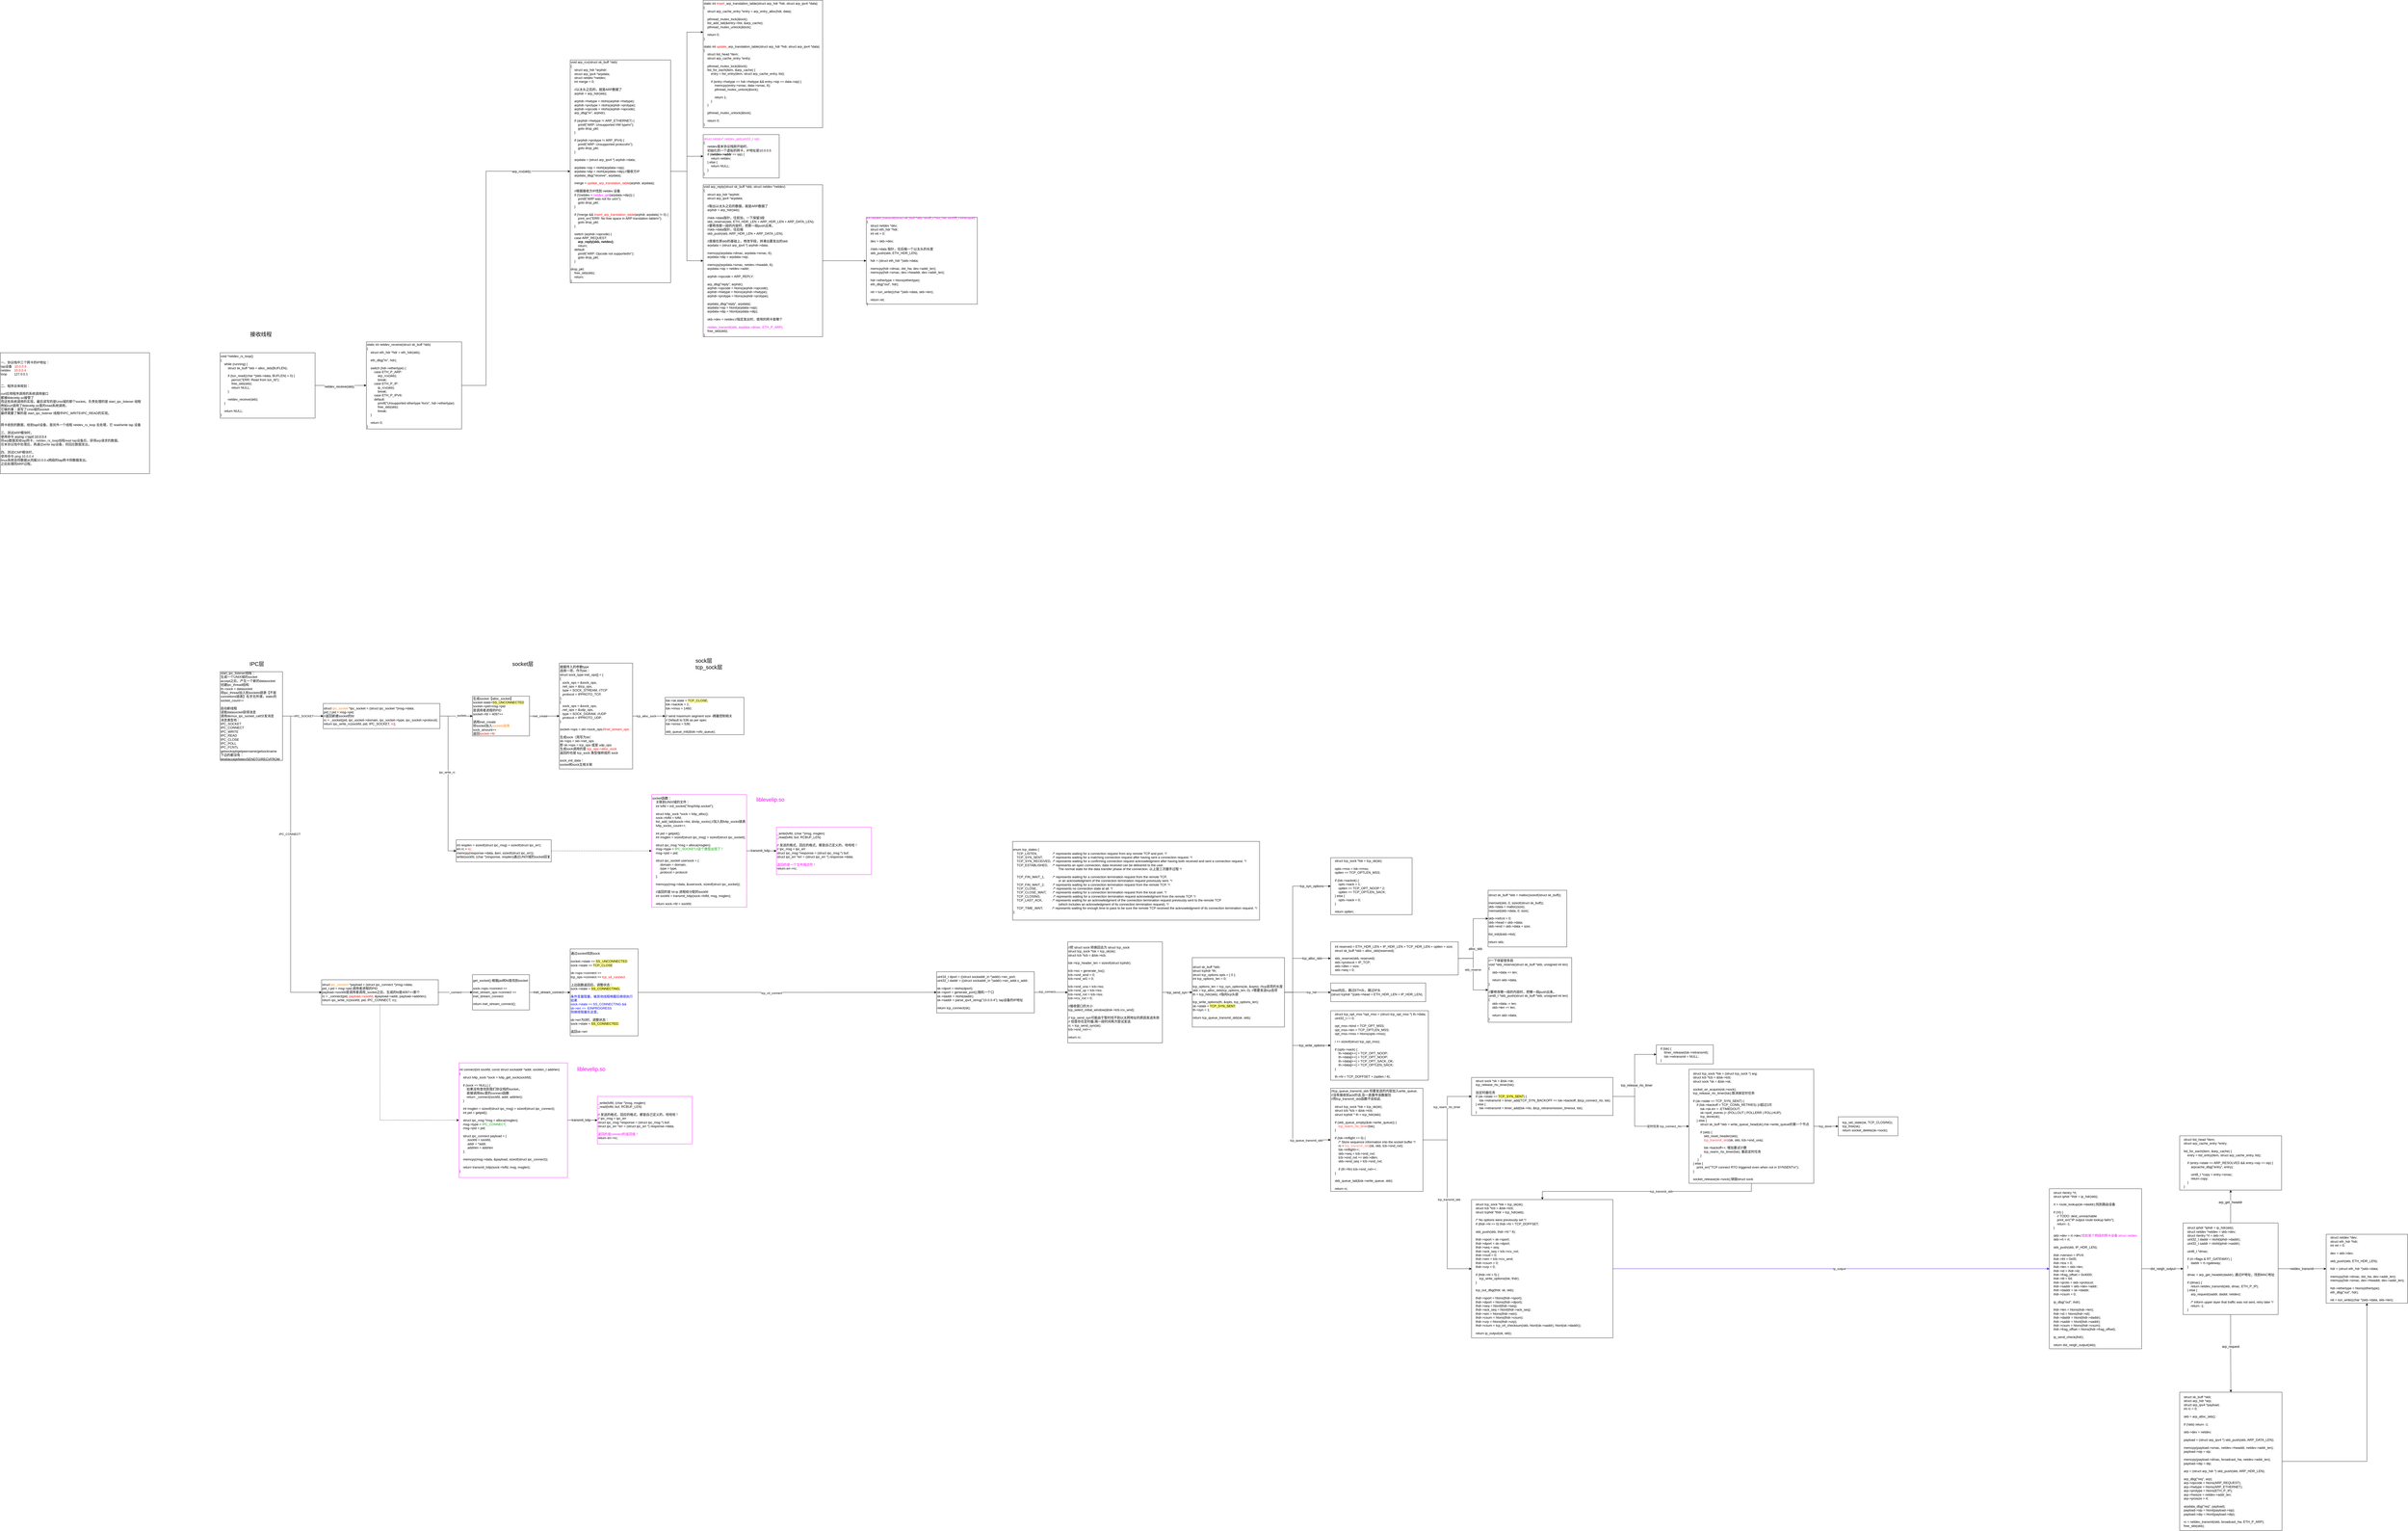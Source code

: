 <mxfile version="14.2.7" type="github">
  <diagram id="JkMtZPwAcen48O5Z7KO6" name="第 1 页">
    <mxGraphModel dx="2012" dy="1804" grid="1" gridSize="10" guides="1" tooltips="1" connect="1" arrows="1" fold="1" page="1" pageScale="1" pageWidth="827" pageHeight="1169" math="0" shadow="0">
      <root>
        <mxCell id="0" />
        <mxCell id="1" parent="0" />
        <mxCell id="h-AYutWAJ_S-bmYvBNu8-1" style="edgeStyle=orthogonalEdgeStyle;rounded=0;orthogonalLoop=1;jettySize=auto;html=1;exitX=1;exitY=0.5;exitDx=0;exitDy=0;" parent="1" source="h-AYutWAJ_S-bmYvBNu8-3" target="h-AYutWAJ_S-bmYvBNu8-6" edge="1">
          <mxGeometry relative="1" as="geometry">
            <Array as="points">
              <mxPoint x="1140" y="1478.25" />
              <mxPoint x="1140" y="1478.25" />
            </Array>
          </mxGeometry>
        </mxCell>
        <mxCell id="h-AYutWAJ_S-bmYvBNu8-2" value="inet_create" style="edgeLabel;html=1;align=center;verticalAlign=middle;resizable=0;points=[];" parent="h-AYutWAJ_S-bmYvBNu8-1" vertex="1" connectable="0">
          <mxGeometry x="-0.149" y="-1" relative="1" as="geometry">
            <mxPoint x="106.67" y="-1" as="offset" />
          </mxGeometry>
        </mxCell>
        <mxCell id="h-AYutWAJ_S-bmYvBNu8-3" value="生成socket【alloc_socket】&lt;br&gt;socket-state=&lt;span style=&quot;background-color: rgb(255 , 255 , 153)&quot;&gt;SS_UNCONNECTED&lt;/span&gt;&lt;br&gt;socket-&amp;gt;pid=msg-&amp;gt;pid&lt;br&gt;是调用者进程的PID&lt;br&gt;socket-&amp;gt;fd = 4097++&lt;br&gt;&lt;br&gt;调用inet_create&lt;br&gt;将socket加入&lt;font color=&quot;#ff8000&quot;&gt;sockets链表&lt;/font&gt;&lt;br&gt;sock_amount++&lt;br&gt;返回&lt;font color=&quot;#ff0000&quot;&gt;socket-&amp;gt;fd&lt;/font&gt;" style="rounded=0;whiteSpace=wrap;html=1;shadow=0;align=left;" parent="1" vertex="1">
          <mxGeometry x="1030" y="1404.62" width="210" height="146.75" as="geometry" />
        </mxCell>
        <mxCell id="h-AYutWAJ_S-bmYvBNu8-4" style="edgeStyle=orthogonalEdgeStyle;rounded=0;orthogonalLoop=1;jettySize=auto;html=1;entryX=0;entryY=0.5;entryDx=0;entryDy=0;" parent="1" source="h-AYutWAJ_S-bmYvBNu8-6" target="h-AYutWAJ_S-bmYvBNu8-16" edge="1">
          <mxGeometry relative="1" as="geometry" />
        </mxCell>
        <mxCell id="h-AYutWAJ_S-bmYvBNu8-5" value="tcp_alloc_sock" style="edgeLabel;html=1;align=center;verticalAlign=middle;resizable=0;points=[];" parent="h-AYutWAJ_S-bmYvBNu8-4" vertex="1" connectable="0">
          <mxGeometry x="-0.167" relative="1" as="geometry">
            <mxPoint as="offset" />
          </mxGeometry>
        </mxCell>
        <mxCell id="h-AYutWAJ_S-bmYvBNu8-6" value="根据传入的参数type&lt;br&gt;选择一项，作为skt：&lt;br&gt;&lt;div&gt;struct sock_type inet_ops[] = {&lt;/div&gt;&lt;div&gt;&lt;span&gt;   &lt;/span&gt;{&amp;nbsp;&lt;/div&gt;&lt;div&gt;&lt;span&gt;   &lt;/span&gt;&amp;nbsp; .sock_ops = &amp;amp;sock_ops,&lt;/div&gt;&lt;div&gt;&lt;span&gt;   &lt;/span&gt;&amp;nbsp; .net_ops = &amp;amp;tcp_ops,&lt;/div&gt;&lt;div&gt;&lt;span&gt;   &lt;/span&gt;&amp;nbsp; .type = SOCK_STREAM,&lt;span&gt;  &lt;/span&gt;//TCP&lt;/div&gt;&lt;div&gt;&lt;span&gt;   &lt;/span&gt;&amp;nbsp; .protocol = IPPROTO_TCP,&lt;/div&gt;&lt;div&gt;&lt;span&gt;   &lt;/span&gt;},&lt;/div&gt;&lt;div&gt;&lt;span&gt;   &lt;/span&gt;{&lt;/div&gt;&lt;div&gt;&lt;span&gt;   &lt;/span&gt;&amp;nbsp; .sock_ops = &amp;amp;sock_ops,&lt;/div&gt;&lt;div&gt;&lt;span&gt;   &lt;/span&gt;&amp;nbsp; .net_ops = &amp;amp;udp_ops,&lt;/div&gt;&lt;div&gt;&lt;span&gt;   &lt;/span&gt;&amp;nbsp; .type = SOCK_DGRAM,&lt;span&gt;  &lt;/span&gt;//UDP&lt;/div&gt;&lt;div&gt;&lt;span&gt;   &lt;/span&gt;&amp;nbsp; .protocol = IPPROTO_UDP,&lt;/div&gt;&lt;div&gt;&lt;span&gt;   &lt;/span&gt;}&lt;/div&gt;&lt;div&gt;&lt;br&gt;&lt;/div&gt;&lt;div&gt;socket-&amp;gt;ops = skt-&amp;gt;sock_ops;/&lt;font color=&quot;#ff0000&quot;&gt;/inet_stream_ops&lt;/font&gt;&lt;br&gt;&lt;/div&gt;&lt;div&gt;&lt;br&gt;&lt;/div&gt;&lt;div&gt;生成sock（简写为sk）&lt;/div&gt;&lt;div&gt;&lt;div&gt;sk-&amp;gt;ops = skt-&amp;gt;net_ops&lt;/div&gt;&lt;div&gt;即 sk-&amp;gt;ops = tcp_ops 或是 udp_ops&lt;/div&gt;&lt;/div&gt;&lt;div&gt;生成sock调用的是&lt;font color=&quot;#ff0000&quot;&gt;&amp;nbsp;&lt;span&gt;tcp_ops-&amp;gt;alloc_sock&lt;/span&gt;&lt;/font&gt;&lt;/div&gt;&lt;div&gt;返回的也是 tcp_sock 类型强转成的 sock&lt;/div&gt;&lt;div&gt;&lt;br&gt;&lt;/div&gt;&lt;div&gt;sock_init_data：&lt;br&gt;&lt;/div&gt;&lt;div&gt;socket和sock互相关联&lt;/div&gt;&lt;div&gt;&lt;br&gt;&lt;/div&gt;" style="rounded=0;whiteSpace=wrap;html=1;shadow=0;align=left;verticalAlign=top;" parent="1" vertex="1">
          <mxGeometry x="1350" y="1283" width="270" height="390" as="geometry" />
        </mxCell>
        <mxCell id="h-AYutWAJ_S-bmYvBNu8-7" style="edgeStyle=orthogonalEdgeStyle;rounded=0;orthogonalLoop=1;jettySize=auto;html=1;entryX=0;entryY=0.5;entryDx=0;entryDy=0;" parent="1" source="h-AYutWAJ_S-bmYvBNu8-9" target="h-AYutWAJ_S-bmYvBNu8-14" edge="1">
          <mxGeometry relative="1" as="geometry" />
        </mxCell>
        <mxCell id="h-AYutWAJ_S-bmYvBNu8-8" value="IPC_SOCKET" style="edgeLabel;html=1;align=center;verticalAlign=middle;resizable=0;points=[];" parent="h-AYutWAJ_S-bmYvBNu8-7" vertex="1" connectable="0">
          <mxGeometry x="0.251" y="-4" relative="1" as="geometry">
            <mxPoint x="-15" y="-4" as="offset" />
          </mxGeometry>
        </mxCell>
        <mxCell id="nQ9esfCF_CsTz2VPVnLO-2" style="edgeStyle=orthogonalEdgeStyle;rounded=0;orthogonalLoop=1;jettySize=auto;html=1;entryX=0;entryY=0.5;entryDx=0;entryDy=0;" parent="1" source="h-AYutWAJ_S-bmYvBNu8-9" target="nQ9esfCF_CsTz2VPVnLO-1" edge="1">
          <mxGeometry relative="1" as="geometry">
            <Array as="points">
              <mxPoint x="360" y="1478" />
              <mxPoint x="360" y="2496" />
            </Array>
          </mxGeometry>
        </mxCell>
        <mxCell id="nQ9esfCF_CsTz2VPVnLO-3" value="IPC_CONNECT" style="edgeLabel;html=1;align=center;verticalAlign=middle;resizable=0;points=[];" parent="nQ9esfCF_CsTz2VPVnLO-2" vertex="1" connectable="0">
          <mxGeometry x="-0.201" y="-4" relative="1" as="geometry">
            <mxPoint as="offset" />
          </mxGeometry>
        </mxCell>
        <mxCell id="h-AYutWAJ_S-bmYvBNu8-9" value="start_ipc_listener线程：&lt;br&gt;生成一个UNIX域的socket&lt;br&gt;accept之后，产生一个新的datasocket&lt;br&gt;创建ipc_thread结构&lt;br&gt;th-&amp;gt;sock = datasocket&lt;br&gt;将ipc_thread加入到sockets链表【不是connetions链表】名字无所谓，static的&lt;br&gt;socket_count++&lt;br&gt;&lt;br&gt;启动新线程&lt;br&gt;读取datasocket获得消息&lt;br&gt;调用demux_ipc_socket_call分发消息&lt;br&gt;消息类型有：&lt;br&gt;&lt;div&gt;IPC_SOCKET&lt;/div&gt;&lt;div&gt;IPC_CONNECT&lt;/div&gt;&lt;div&gt;IPC_WRITE&lt;/div&gt;&lt;div&gt;IPC_READ&lt;/div&gt;&lt;div&gt;IPC_CLOSE&lt;/div&gt;&lt;div&gt;IPC_POLL&lt;/div&gt;&lt;div&gt;IPC_FCNTL&lt;/div&gt;&lt;div&gt;getsockopt/getpeername/getsockname&lt;/div&gt;&lt;div&gt;下边的都没有：&lt;/div&gt;&lt;div&gt;bind/accept/listen/&lt;span&gt;SENDTO/&lt;/span&gt;&lt;span&gt;RECVFROM&lt;/span&gt;&lt;/div&gt;" style="rounded=0;whiteSpace=wrap;html=1;align=left;" parent="1" vertex="1">
          <mxGeometry x="100" y="1314.63" width="230" height="326.75" as="geometry" />
        </mxCell>
        <mxCell id="h-AYutWAJ_S-bmYvBNu8-10" style="edgeStyle=orthogonalEdgeStyle;rounded=0;orthogonalLoop=1;jettySize=auto;html=1;" parent="1" source="h-AYutWAJ_S-bmYvBNu8-14" target="h-AYutWAJ_S-bmYvBNu8-3" edge="1">
          <mxGeometry relative="1" as="geometry" />
        </mxCell>
        <mxCell id="h-AYutWAJ_S-bmYvBNu8-11" value="_socket" style="edgeLabel;html=1;align=center;verticalAlign=middle;resizable=0;points=[];" parent="h-AYutWAJ_S-bmYvBNu8-10" vertex="1" connectable="0">
          <mxGeometry x="0.255" y="2" relative="1" as="geometry">
            <mxPoint as="offset" />
          </mxGeometry>
        </mxCell>
        <mxCell id="h-AYutWAJ_S-bmYvBNu8-12" style="edgeStyle=orthogonalEdgeStyle;rounded=0;orthogonalLoop=1;jettySize=auto;html=1;entryX=0;entryY=0.5;entryDx=0;entryDy=0;" parent="1" source="h-AYutWAJ_S-bmYvBNu8-14" target="h-AYutWAJ_S-bmYvBNu8-15" edge="1">
          <mxGeometry relative="1" as="geometry" />
        </mxCell>
        <mxCell id="h-AYutWAJ_S-bmYvBNu8-13" value="ipc_write_rc" style="edgeLabel;html=1;align=center;verticalAlign=middle;resizable=0;points=[];" parent="h-AYutWAJ_S-bmYvBNu8-12" vertex="1" connectable="0">
          <mxGeometry x="-0.151" y="-4" relative="1" as="geometry">
            <mxPoint as="offset" />
          </mxGeometry>
        </mxCell>
        <mxCell id="h-AYutWAJ_S-bmYvBNu8-14" value="struct &lt;font color=&quot;#ff8000&quot;&gt;ipc_socket &lt;/font&gt;*ipc_socket = (struct ipc_socket *)msg-&amp;gt;data;&lt;br&gt;&lt;div&gt;&lt;span&gt; &lt;/span&gt;pid_t pid = msg-&amp;gt;pid;&lt;/div&gt;&lt;div&gt;&lt;span&gt; &lt;/span&gt;//返回新建socket的fd&lt;/div&gt;&lt;div&gt;&lt;span&gt; &lt;/span&gt;rc = _socket(pid, ipc_socket-&amp;gt;domain, ipc_socket-&amp;gt;type, ipc_socket-&amp;gt;protocol);&lt;/div&gt;&lt;div&gt;&lt;span&gt; &lt;/span&gt;return ipc_write_rc(sockfd, pid, IPC_SOCKET, &lt;font color=&quot;#ff0000&quot;&gt;rc&lt;/font&gt;);&lt;/div&gt;" style="rounded=0;whiteSpace=wrap;html=1;align=left;" parent="1" vertex="1">
          <mxGeometry x="480" y="1431.75" width="430" height="92.5" as="geometry" />
        </mxCell>
        <mxCell id="nQ9esfCF_CsTz2VPVnLO-4" style="edgeStyle=orthogonalEdgeStyle;rounded=0;orthogonalLoop=1;jettySize=auto;html=1;dashed=1;entryX=0;entryY=0.5;entryDx=0;entryDy=0;" parent="1" source="h-AYutWAJ_S-bmYvBNu8-15" target="nQ9esfCF_CsTz2VPVnLO-5" edge="1">
          <mxGeometry relative="1" as="geometry">
            <mxPoint x="1500" y="1763.5" as="targetPoint" />
          </mxGeometry>
        </mxCell>
        <mxCell id="h-AYutWAJ_S-bmYvBNu8-15" value="int resplen = sizeof(struct ipc_msg) + sizeof(struct ipc_err);&lt;br&gt;&lt;div&gt;&lt;span&gt;err.rc =&lt;/span&gt;&lt;font color=&quot;#ff0000&quot;&gt; rc&lt;/font&gt;&lt;span&gt;;&lt;/span&gt;&lt;br&gt;&lt;/div&gt;&lt;div&gt;memcpy(response-&amp;gt;data, &amp;amp;err, sizeof(struct ipc_err));&lt;/div&gt;write(sockfd, (char *)response, resplen)通过UNIX域的socket回复" style="rounded=0;whiteSpace=wrap;html=1;align=left;" parent="1" vertex="1">
          <mxGeometry x="970" y="1934.09" width="350" height="81.5" as="geometry" />
        </mxCell>
        <mxCell id="h-AYutWAJ_S-bmYvBNu8-16" value="&lt;div&gt;tsk-&amp;gt;sk.state = &lt;span style=&quot;background-color: rgb(255 , 255 , 153)&quot;&gt;TCP_CLOSE&lt;/span&gt;;&lt;/div&gt;&lt;div&gt;tsk-&amp;gt;sackok = 1;&lt;/div&gt;&lt;div&gt;&lt;span&gt;tsk-&amp;gt;rmss = 1460;&lt;/span&gt;&lt;/div&gt;&lt;div&gt;&lt;br&gt;&lt;/div&gt;&lt;div&gt;&lt;span&gt; &lt;/span&gt;// send maximum segment size -拥塞控制相关&lt;/div&gt;&lt;div&gt;// Default to 536 as per spec&lt;/div&gt;&lt;div&gt;tsk-&amp;gt;smss = 536;&lt;/div&gt;&lt;div&gt;&lt;br&gt;&lt;/div&gt;&lt;div&gt;skb_queue_init(&amp;amp;tsk-&amp;gt;ofo_queue);&lt;/div&gt;" style="rounded=0;whiteSpace=wrap;html=1;align=left;" parent="1" vertex="1">
          <mxGeometry x="1740" y="1409.25" width="290" height="137.5" as="geometry" />
        </mxCell>
        <mxCell id="h-AYutWAJ_S-bmYvBNu8-17" value="IPC层" style="text;html=1;align=center;verticalAlign=middle;resizable=0;points=[];autosize=1;fontSize=20;" parent="1" vertex="1">
          <mxGeometry x="200" y="1270" width="70" height="30" as="geometry" />
        </mxCell>
        <mxCell id="h-AYutWAJ_S-bmYvBNu8-18" value="socket层" style="text;html=1;align=center;verticalAlign=middle;resizable=0;points=[];autosize=1;fontSize=20;" parent="1" vertex="1">
          <mxGeometry x="1170" y="1270" width="90" height="30" as="geometry" />
        </mxCell>
        <mxCell id="h-AYutWAJ_S-bmYvBNu8-19" value="sock层&lt;br&gt;tcp_sock层" style="text;html=1;align=left;verticalAlign=middle;resizable=0;points=[];autosize=1;fontSize=20;" parent="1" vertex="1">
          <mxGeometry x="1850" y="1260" width="110" height="50" as="geometry" />
        </mxCell>
        <mxCell id="h-AYutWAJ_S-bmYvBNu8-22" value="一、协议栈中三个网卡的IP地址：&lt;br&gt;tap设备&amp;nbsp; &amp;nbsp;&lt;font color=&quot;#ff0000&quot;&gt;10.0.0.5&lt;/font&gt;&lt;br&gt;netdev&amp;nbsp; &amp;nbsp; &lt;font color=&quot;#ff0000&quot;&gt;10.0.0.4&lt;/font&gt;&lt;br&gt;loop&amp;nbsp; &amp;nbsp; &amp;nbsp; &amp;nbsp; 127.0.0.1&lt;br&gt;&lt;br&gt;&lt;br&gt;二、程序总体规划：&lt;br&gt;&lt;br&gt;curl应用程序调用的系统调用接口&lt;br&gt;都被liblevelip.so接管了&lt;br&gt;而这些系统调用的实现，最后读写的是Unix域的那个socket。负责处理的是 start_ipc_listener 线程&lt;br&gt;例如curl调用了liblevelip.so里的read系统调用，&lt;br&gt;它做的事：读写了Unix域的socket&lt;br&gt;最终需要了解的是 start_ipc_listener 线程中IPC_WRITE/IPC_READ的实现。&lt;br&gt;&lt;br&gt;&lt;br&gt;网卡收到的数据，给到tap0设备，是另外一个线程 netdev_rx_loop 去处理，它 read/write tap 设备&lt;br&gt;&lt;br&gt;三、测试ARP模块时，&lt;br&gt;使用命&lt;font&gt;令&amp;nbsp;&lt;span style=&quot;font-size: 12px ; background-color: rgb(238 , 238 , 238) ; color: rgb(17 , 17 , 17)&quot;&gt;arping &lt;/span&gt;&lt;span class=&quot;nt&quot; style=&quot;font-size: 12px ; background-color: rgb(238 , 238 , 238) ; color: navy&quot;&gt;-i&lt;/span&gt;&lt;span style=&quot;color: rgb(17 , 17 , 17) ; font-size: 12px ; background-color: rgb(238 , 238 , 238)&quot;&gt;&amp;nbsp;tap0 10.0.0.4&lt;/span&gt;&lt;br&gt;&lt;span style=&quot;color: rgb(17 , 17 , 17) ; font-size: 12px ; background-color: rgb(255 , 255 , 255)&quot;&gt;将arp数据发给tap网卡，netdev_rx_loop线程read tap设备后，获得arp请求的数据。&lt;br&gt;在本协议栈中处理后，再通过write tap设备，将回应数据发出。&lt;br&gt;&lt;/span&gt;&lt;br&gt;&lt;font color=&quot;#111111&quot;&gt;四、测试ICMP模块时，&lt;/font&gt;&lt;br&gt;&lt;font color=&quot;#111111&quot;&gt;使用命令 ping 10.0.0.4&lt;br&gt;&lt;/font&gt;linux系统会将数据从同属10.0.0.x网段的tap网卡将数据发出。&lt;br&gt;之后处理同ARP过程。&lt;br&gt;&lt;/font&gt;" style="rounded=0;whiteSpace=wrap;html=1;align=left;" parent="1" vertex="1">
          <mxGeometry x="-710" y="139" width="550" height="445.75" as="geometry" />
        </mxCell>
        <mxCell id="yaBAwWdUjn6GlstP9hA2-2" style="edgeStyle=orthogonalEdgeStyle;rounded=0;orthogonalLoop=1;jettySize=auto;html=1;entryX=0;entryY=0.5;entryDx=0;entryDy=0;" parent="1" source="nQ9esfCF_CsTz2VPVnLO-1" target="yaBAwWdUjn6GlstP9hA2-1" edge="1">
          <mxGeometry relative="1" as="geometry" />
        </mxCell>
        <mxCell id="yaBAwWdUjn6GlstP9hA2-3" value="_connect" style="edgeLabel;html=1;align=center;verticalAlign=middle;resizable=0;points=[];" parent="yaBAwWdUjn6GlstP9hA2-2" vertex="1" connectable="0">
          <mxGeometry x="0.277" y="3" relative="1" as="geometry">
            <mxPoint x="-17.25" y="2.94" as="offset" />
          </mxGeometry>
        </mxCell>
        <mxCell id="dzpFjZSb-bzoJs8NH7mf-6" style="edgeStyle=orthogonalEdgeStyle;rounded=0;orthogonalLoop=1;jettySize=auto;html=1;entryX=0;entryY=0.5;entryDx=0;entryDy=0;exitX=0.5;exitY=1;exitDx=0;exitDy=0;dashed=1;" parent="1" source="nQ9esfCF_CsTz2VPVnLO-1" target="dzpFjZSb-bzoJs8NH7mf-3" edge="1">
          <mxGeometry relative="1" as="geometry" />
        </mxCell>
        <mxCell id="nQ9esfCF_CsTz2VPVnLO-1" value="&lt;div&gt;struct &lt;font color=&quot;#ff8000&quot;&gt;ipc_connect&lt;/font&gt; *payload = (struct ipc_connect *)msg-&amp;gt;data;&lt;/div&gt;&lt;div&gt;pid_t pid = msg-&amp;gt;pid;调用者进程的PID&lt;/div&gt;&lt;div&gt;payload-&amp;gt;sockfd是调用者调用_socket之后，生成的fd是4097++那个&lt;/div&gt;&lt;div&gt;rc = _connect(pid, &lt;font color=&quot;#ff0000&quot;&gt;payload-&amp;gt;sockfd&lt;/font&gt;, &amp;amp;payload-&amp;gt;addr, payload-&amp;gt;addrlen);&lt;/div&gt;&lt;div&gt;return ipc_write_rc(sockfd, pid, IPC_CONNECT, rc);&lt;/div&gt;" style="rounded=0;whiteSpace=wrap;html=1;align=left;" parent="1" vertex="1">
          <mxGeometry x="474" y="2450" width="430" height="92.5" as="geometry" />
        </mxCell>
        <mxCell id="nQ9esfCF_CsTz2VPVnLO-7" style="edgeStyle=orthogonalEdgeStyle;rounded=0;orthogonalLoop=1;jettySize=auto;html=1;entryX=0;entryY=0.5;entryDx=0;entryDy=0;" parent="1" source="nQ9esfCF_CsTz2VPVnLO-5" target="nQ9esfCF_CsTz2VPVnLO-6" edge="1">
          <mxGeometry relative="1" as="geometry" />
        </mxCell>
        <mxCell id="nQ9esfCF_CsTz2VPVnLO-9" value="&lt;span style=&quot;color: rgb(0 , 0 , 0) ; font-size: 12px ; text-align: left ; background-color: rgb(248 , 249 , 250)&quot;&gt;transmit_lvlip&lt;/span&gt;" style="edgeLabel;html=1;align=center;verticalAlign=middle;resizable=0;points=[];fontSize=20;fontColor=#FF00FF;" parent="nQ9esfCF_CsTz2VPVnLO-7" vertex="1" connectable="0">
          <mxGeometry x="0.288" y="2" relative="1" as="geometry">
            <mxPoint x="-20.83" y="-2.84" as="offset" />
          </mxGeometry>
        </mxCell>
        <mxCell id="nQ9esfCF_CsTz2VPVnLO-5" value="socket函数：&lt;br&gt;&amp;nbsp; &amp;nbsp; 关联到UNIX域的文件：&lt;br&gt;&lt;div&gt;&amp;nbsp; &amp;nbsp; int lvlfd = init_socket(&quot;/tmp/lvlip.socket&quot;);&lt;/div&gt;&lt;div&gt;&lt;br&gt;&lt;/div&gt;&lt;div&gt;&amp;nbsp; &amp;nbsp; struct lvlip_sock *sock = lvlip_alloc();&lt;/div&gt;&lt;div&gt;&amp;nbsp; &amp;nbsp; sock-&amp;gt;lvlfd = lvlfd;&lt;/div&gt;&lt;div&gt;&amp;nbsp; &amp;nbsp; list_add_tail(&amp;amp;sock-&amp;gt;list, &amp;amp;lvlip_socks);//加入到lvlip_socks链表&lt;/div&gt;&lt;div&gt;&amp;nbsp; &amp;nbsp; lvlip_socks_count++;&lt;/div&gt;&lt;div&gt;&amp;nbsp; &amp;nbsp;&amp;nbsp;&lt;/div&gt;&lt;div&gt;&amp;nbsp; &amp;nbsp; int pid = getpid();&lt;/div&gt;&lt;div&gt;&amp;nbsp; &amp;nbsp; int msglen = sizeof(struct ipc_msg) + sizeof(struct ipc_socket);&lt;/div&gt;&lt;div&gt;&lt;br&gt;&lt;/div&gt;&lt;div&gt;&amp;nbsp; &amp;nbsp; struct ipc_msg *msg = alloca(msglen);&lt;/div&gt;&lt;div&gt;&amp;nbsp; &amp;nbsp; msg-&amp;gt;type = &lt;font color=&quot;#009900&quot;&gt;IPC_SOCKET;//这个类型出现了！&lt;/font&gt;&lt;/div&gt;&lt;div&gt;&amp;nbsp; &amp;nbsp; msg-&amp;gt;pid = pid;&lt;/div&gt;&lt;div&gt;&lt;br&gt;&lt;/div&gt;&lt;div&gt;&amp;nbsp; &amp;nbsp; struct ipc_socket usersock = {&lt;/div&gt;&lt;div&gt;&amp;nbsp; &amp;nbsp; &amp;nbsp; &amp;nbsp; .domain = domain,&lt;/div&gt;&lt;div&gt;&amp;nbsp; &amp;nbsp; &amp;nbsp; &amp;nbsp; .type = type,&lt;/div&gt;&lt;div&gt;&amp;nbsp; &amp;nbsp; &amp;nbsp; &amp;nbsp; .protocol = protocol&lt;/div&gt;&lt;div&gt;&amp;nbsp; &amp;nbsp; };&lt;/div&gt;&lt;div&gt;&amp;nbsp; &amp;nbsp;&amp;nbsp;&lt;/div&gt;&lt;div&gt;&amp;nbsp; &amp;nbsp; memcpy(msg-&amp;gt;data, &amp;amp;usersock, sizeof(struct ipc_socket));&lt;/div&gt;&lt;div&gt;&lt;br&gt;&lt;/div&gt;&lt;div&gt;&lt;span&gt;&lt;/span&gt;&amp;nbsp; &amp;nbsp; //返回的是 lvl-ip 进程给分配的sockfd&lt;/div&gt;&lt;div&gt;&amp;nbsp; &amp;nbsp; int sockfd = transmit_lvlip(sock-&amp;gt;lvlfd, msg, msglen);&lt;/div&gt;&lt;div&gt;&lt;br&gt;&lt;/div&gt;&lt;div&gt;&amp;nbsp; &amp;nbsp; return sock-&amp;gt;fd = sockfd;&lt;/div&gt;" style="rounded=0;whiteSpace=wrap;html=1;align=left;strokeColor=#FF00FF;" parent="1" vertex="1">
          <mxGeometry x="1690" y="1767.34" width="350" height="415" as="geometry" />
        </mxCell>
        <mxCell id="nQ9esfCF_CsTz2VPVnLO-6" value="&lt;div&gt;_write(lvlfd, (char *)msg, msglen)&lt;/div&gt;&lt;div&gt;&lt;span&gt;_read(lvlfd, buf, RCBUF_LEN)&lt;/span&gt;&lt;/div&gt;&lt;div&gt;&lt;br&gt;&lt;/div&gt;&lt;div&gt;&lt;span&gt; &lt;/span&gt;// 发送的格式、回应的格式，都是自己定义的，哈哈哈！&lt;/div&gt;&lt;div&gt;&lt;span&gt; &lt;/span&gt;// ipc_msg + ipc_err&lt;/div&gt;&lt;div&gt;struct ipc_msg *response = (struct ipc_msg *) buf;&lt;/div&gt;&lt;div&gt;&lt;span&gt;struct ipc_err *err = (struct ipc_err *) response-&amp;gt;data;&lt;/span&gt;&lt;br&gt;&lt;/div&gt;&lt;div&gt;&lt;span&gt;&lt;br&gt;&lt;/span&gt;&lt;/div&gt;&lt;div&gt;&lt;span&gt;&lt;font color=&quot;#ff00ff&quot;&gt;返回的是一个文件描述符！&lt;/font&gt;&lt;/span&gt;&lt;/div&gt;&lt;div&gt;&lt;span&gt;return err-&amp;gt;rc;&lt;/span&gt;&lt;br&gt;&lt;/div&gt;" style="rounded=0;whiteSpace=wrap;html=1;align=left;strokeColor=#FF00FF;" parent="1" vertex="1">
          <mxGeometry x="2150" y="1887.34" width="350" height="175" as="geometry" />
        </mxCell>
        <mxCell id="nQ9esfCF_CsTz2VPVnLO-8" value="&lt;span style=&quot;text-align: left; font-size: 20px;&quot;&gt;liblevelip.so&lt;/span&gt;" style="text;html=1;align=center;verticalAlign=middle;resizable=0;points=[];autosize=1;fontSize=20;fontColor=#FF00FF;" parent="1" vertex="1">
          <mxGeometry x="2067" y="1770" width="120" height="30" as="geometry" />
        </mxCell>
        <mxCell id="yaBAwWdUjn6GlstP9hA2-5" style="edgeStyle=orthogonalEdgeStyle;rounded=0;orthogonalLoop=1;jettySize=auto;html=1;entryX=0;entryY=0.5;entryDx=0;entryDy=0;exitX=1;exitY=0.5;exitDx=0;exitDy=0;" parent="1" source="yaBAwWdUjn6GlstP9hA2-10" target="yaBAwWdUjn6GlstP9hA2-4" edge="1">
          <mxGeometry relative="1" as="geometry" />
        </mxCell>
        <mxCell id="yaBAwWdUjn6GlstP9hA2-6" value="tcp_v4_connect" style="edgeLabel;html=1;align=center;verticalAlign=middle;resizable=0;points=[];" parent="yaBAwWdUjn6GlstP9hA2-5" vertex="1" connectable="0">
          <mxGeometry x="-0.106" y="-2" relative="1" as="geometry">
            <mxPoint as="offset" />
          </mxGeometry>
        </mxCell>
        <mxCell id="yaBAwWdUjn6GlstP9hA2-11" style="edgeStyle=orthogonalEdgeStyle;rounded=0;orthogonalLoop=1;jettySize=auto;html=1;entryX=0;entryY=0.5;entryDx=0;entryDy=0;" parent="1" source="yaBAwWdUjn6GlstP9hA2-1" target="yaBAwWdUjn6GlstP9hA2-10" edge="1">
          <mxGeometry relative="1" as="geometry" />
        </mxCell>
        <mxCell id="yaBAwWdUjn6GlstP9hA2-12" value="&lt;span style=&quot;font-size: 12px ; text-align: left ; background-color: rgb(248 , 249 , 250)&quot;&gt;inet_stream_connect&lt;/span&gt;" style="edgeLabel;html=1;align=center;verticalAlign=middle;resizable=0;points=[];" parent="yaBAwWdUjn6GlstP9hA2-11" vertex="1" connectable="0">
          <mxGeometry x="-0.224" relative="1" as="geometry">
            <mxPoint x="11.67" as="offset" />
          </mxGeometry>
        </mxCell>
        <mxCell id="yaBAwWdUjn6GlstP9hA2-1" value="get_socket():根据pid和fd查找到socket&lt;br&gt;&lt;br&gt;sock-&amp;gt;ops-&amp;gt;connect == &lt;br&gt;inet_stream_ops-&amp;gt;connect == &lt;br&gt;inet_stream_connect&lt;br&gt;&lt;br&gt;return inet_stream_connect();" style="rounded=0;whiteSpace=wrap;html=1;shadow=0;align=left;" parent="1" vertex="1">
          <mxGeometry x="1030" y="2431.24" width="210" height="130" as="geometry" />
        </mxCell>
        <mxCell id="yaBAwWdUjn6GlstP9hA2-8" style="edgeStyle=orthogonalEdgeStyle;rounded=0;orthogonalLoop=1;jettySize=auto;html=1;entryX=0;entryY=0.5;entryDx=0;entryDy=0;" parent="1" source="yaBAwWdUjn6GlstP9hA2-4" target="yaBAwWdUjn6GlstP9hA2-7" edge="1">
          <mxGeometry relative="1" as="geometry" />
        </mxCell>
        <mxCell id="yaBAwWdUjn6GlstP9hA2-9" value="tcp_connect" style="edgeLabel;html=1;align=center;verticalAlign=middle;resizable=0;points=[];" parent="yaBAwWdUjn6GlstP9hA2-8" vertex="1" connectable="0">
          <mxGeometry x="-0.234" y="2" relative="1" as="geometry">
            <mxPoint as="offset" />
          </mxGeometry>
        </mxCell>
        <mxCell id="yaBAwWdUjn6GlstP9hA2-4" value="&lt;div&gt;uint16_t dport = ((struct sockaddr_in *)addr)-&amp;gt;sin_port;&lt;/div&gt;&lt;div&gt;uint32_t daddr = ((struct sockaddr_in *)addr)-&amp;gt;sin_addr.s_addr;&lt;/div&gt;&lt;div&gt;&lt;br&gt;&lt;/div&gt;&lt;div&gt;sk-&amp;gt;dport = ntohs(dport);&lt;/div&gt;&lt;div&gt;sk-&amp;gt;sport = generate_port();随机一个口&lt;/div&gt;&lt;div&gt;sk-&amp;gt;daddr = ntohl(daddr);&lt;/div&gt;&lt;div&gt;sk-&amp;gt;saddr = parse_ipv4_string(&quot;10.0.0.4&quot;); tap设备的IP地址&lt;/div&gt;&lt;div&gt;&lt;br&gt;&lt;/div&gt;&lt;div&gt;return tcp_connect(sk);&lt;/div&gt;" style="rounded=0;whiteSpace=wrap;html=1;align=left;" parent="1" vertex="1">
          <mxGeometry x="2740" y="2420.54" width="360" height="151.41" as="geometry" />
        </mxCell>
        <mxCell id="yaBAwWdUjn6GlstP9hA2-15" style="edgeStyle=orthogonalEdgeStyle;rounded=0;orthogonalLoop=1;jettySize=auto;html=1;entryX=0;entryY=0.5;entryDx=0;entryDy=0;" parent="1" source="yaBAwWdUjn6GlstP9hA2-7" target="yaBAwWdUjn6GlstP9hA2-14" edge="1">
          <mxGeometry relative="1" as="geometry" />
        </mxCell>
        <mxCell id="yaBAwWdUjn6GlstP9hA2-16" value="&lt;span style=&quot;font-size: 12px ; text-align: left ; background-color: rgb(248 , 249 , 250)&quot;&gt;tcp_send_syn&lt;/span&gt;" style="edgeLabel;html=1;align=center;verticalAlign=middle;resizable=0;points=[];" parent="yaBAwWdUjn6GlstP9hA2-15" vertex="1" connectable="0">
          <mxGeometry x="-0.308" y="-2" relative="1" as="geometry">
            <mxPoint x="15.0" y="-1.99" as="offset" />
          </mxGeometry>
        </mxCell>
        <mxCell id="yaBAwWdUjn6GlstP9hA2-7" value="&lt;div&gt;//把 struct sock 转换回去为 struct tcp_sock&lt;/div&gt;&lt;div&gt;struct tcp_sock *tsk = tcp_sk(sk);&lt;/div&gt;&lt;div&gt;struct tcb *tcb = &amp;amp;tsk-&amp;gt;tcb;&lt;/div&gt;&lt;div&gt;&lt;br&gt;&lt;/div&gt;&lt;div&gt;tsk-&amp;gt;tcp_header_len = sizeof(struct tcphdr);&lt;/div&gt;&lt;div&gt;&lt;br&gt;&lt;/div&gt;&lt;div&gt;tcb-&amp;gt;iss = generate_iss();&lt;/div&gt;&lt;div&gt;tcb-&amp;gt;snd_wnd = 0;&lt;/div&gt;&lt;div&gt;tcb-&amp;gt;snd_wl1 = 0;&lt;/div&gt;&lt;div&gt;&lt;br&gt;&lt;/div&gt;&lt;div&gt;tcb-&amp;gt;snd_una = tcb-&amp;gt;iss;&lt;/div&gt;&lt;div&gt;tcb-&amp;gt;snd_up = tcb-&amp;gt;iss;&lt;/div&gt;&lt;div&gt;tcb-&amp;gt;snd_nxt = tcb-&amp;gt;iss;&lt;/div&gt;&lt;div&gt;tcb-&amp;gt;rcv_nxt = 0;&lt;/div&gt;&lt;div&gt;&lt;br&gt;&lt;/div&gt;&lt;div&gt;//接收窗口的大小&lt;/div&gt;&lt;div&gt;tcp_select_initial_window(&amp;amp;tsk-&amp;gt;tcb.rcv_wnd);&lt;/div&gt;&lt;div&gt;&lt;br&gt;&lt;/div&gt;&lt;div&gt;// tcp_send_syn可能由于暂时找不到以太网地址的原因发送失败&lt;/div&gt;&lt;div&gt;// 但是存在定时器,隔一段时间再次尝试发送.&lt;/div&gt;&lt;div&gt;rc = tcp_send_syn(sk);&lt;/div&gt;&lt;div&gt;tcb-&amp;gt;snd_nxt++;&lt;/div&gt;&lt;div&gt;&lt;br&gt;&lt;/div&gt;&lt;div&gt;return rc;&lt;/div&gt;" style="rounded=0;whiteSpace=wrap;html=1;align=left;" parent="1" vertex="1">
          <mxGeometry x="3223" y="2310.11" width="349" height="372.29" as="geometry" />
        </mxCell>
        <mxCell id="yaBAwWdUjn6GlstP9hA2-10" value="通过socket找到sock&lt;br&gt;&lt;br&gt;socket-&amp;gt;state ==&amp;nbsp;&lt;span style=&quot;background-color: rgb(255 , 255 , 153)&quot;&gt;SS_UNCONNECTED&lt;/span&gt;&lt;br&gt;sock-&amp;gt;state ==&amp;nbsp;&lt;span style=&quot;background-color: rgb(255 , 255 , 153)&quot;&gt;TCP_CLOSE&lt;/span&gt;&lt;br&gt;&lt;br&gt;sk-&amp;gt;ops-&amp;gt;connect == &lt;br&gt;tcp_ops-&amp;gt;connect == &lt;font color=&quot;#ff0000&quot;&gt;tcp_v4_connect&lt;/font&gt;&lt;br&gt;&lt;br&gt;上边函数返回后，调整状态：&lt;br&gt;sock-&amp;gt;state = &lt;span style=&quot;background-color: rgb(255 , 255 , 102)&quot;&gt;SS_CONNECTING;&lt;/span&gt;&lt;br&gt;&lt;span style=&quot;background-color: rgb(255 , 255 , 255)&quot;&gt;&lt;br&gt;&lt;font color=&quot;#0000ff&quot;&gt;条件变量阻塞，被其他线程唤醒后继续执行&lt;br&gt;如果&lt;br&gt;sock-&amp;gt;state == SS_CONNECTING &amp;amp;&amp;amp; &lt;br&gt;sk-&amp;gt;err == -EINPROGRESS&lt;br&gt;则继续阻塞在这里。&lt;/font&gt;&lt;br&gt;&lt;br&gt;sk-&amp;gt;err为0时，调整状态：&lt;br&gt;&lt;/span&gt;sock-&amp;gt;state = &lt;span style=&quot;background-color: rgb(255 , 255 , 102)&quot;&gt;SS_CONNECTED;&lt;/span&gt;&lt;br&gt;&lt;br&gt;&lt;span style=&quot;background-color: rgb(255 , 255 , 255)&quot;&gt;返回sk-&amp;gt;err&lt;/span&gt;" style="rounded=0;whiteSpace=wrap;html=1;align=left;" parent="1" vertex="1">
          <mxGeometry x="1390" y="2336.33" width="250" height="320.38" as="geometry" />
        </mxCell>
        <mxCell id="yaBAwWdUjn6GlstP9hA2-18" style="edgeStyle=orthogonalEdgeStyle;rounded=0;orthogonalLoop=1;jettySize=auto;html=1;entryX=0;entryY=0.5;entryDx=0;entryDy=0;" parent="1" source="yaBAwWdUjn6GlstP9hA2-14" target="yaBAwWdUjn6GlstP9hA2-17" edge="1">
          <mxGeometry relative="1" as="geometry">
            <Array as="points">
              <mxPoint x="4052" y="2496" />
              <mxPoint x="4052" y="2105" />
            </Array>
          </mxGeometry>
        </mxCell>
        <mxCell id="yaBAwWdUjn6GlstP9hA2-19" value="&lt;span style=&quot;font-size: 12px ; text-align: left ; background-color: rgb(248 , 249 , 250)&quot;&gt;tcp_syn_options&lt;/span&gt;" style="edgeLabel;html=1;align=center;verticalAlign=middle;resizable=0;points=[];" parent="yaBAwWdUjn6GlstP9hA2-18" vertex="1" connectable="0">
          <mxGeometry x="0.113" y="3" relative="1" as="geometry">
            <mxPoint x="73" y="-109.2" as="offset" />
          </mxGeometry>
        </mxCell>
        <mxCell id="yaBAwWdUjn6GlstP9hA2-21" style="edgeStyle=orthogonalEdgeStyle;rounded=0;orthogonalLoop=1;jettySize=auto;html=1;entryX=0;entryY=0.5;entryDx=0;entryDy=0;" parent="1" source="yaBAwWdUjn6GlstP9hA2-14" target="yaBAwWdUjn6GlstP9hA2-20" edge="1">
          <mxGeometry relative="1" as="geometry">
            <Array as="points">
              <mxPoint x="4052" y="2496" />
              <mxPoint x="4052" y="2371" />
            </Array>
          </mxGeometry>
        </mxCell>
        <mxCell id="yaBAwWdUjn6GlstP9hA2-22" value="&lt;span style=&quot;font-size: 12px ; text-align: left ; background-color: rgb(248 , 249 , 250)&quot;&gt;tcp_alloc_skb&lt;/span&gt;" style="edgeLabel;html=1;align=center;verticalAlign=middle;resizable=0;points=[];" parent="yaBAwWdUjn6GlstP9hA2-21" vertex="1" connectable="0">
          <mxGeometry x="0.568" y="-3" relative="1" as="geometry">
            <mxPoint x="-5.9" y="-3" as="offset" />
          </mxGeometry>
        </mxCell>
        <mxCell id="yaBAwWdUjn6GlstP9hA2-30" style="edgeStyle=orthogonalEdgeStyle;rounded=0;orthogonalLoop=1;jettySize=auto;html=1;entryX=0;entryY=0.5;entryDx=0;entryDy=0;" parent="1" source="yaBAwWdUjn6GlstP9hA2-14" target="yaBAwWdUjn6GlstP9hA2-29" edge="1">
          <mxGeometry relative="1" as="geometry" />
        </mxCell>
        <mxCell id="yaBAwWdUjn6GlstP9hA2-31" value="tcp_hdr" style="edgeLabel;html=1;align=center;verticalAlign=middle;resizable=0;points=[];" parent="yaBAwWdUjn6GlstP9hA2-30" vertex="1" connectable="0">
          <mxGeometry x="0.252" y="-3" relative="1" as="geometry">
            <mxPoint x="-6.5" y="-3.07" as="offset" />
          </mxGeometry>
        </mxCell>
        <mxCell id="yaBAwWdUjn6GlstP9hA2-33" style="edgeStyle=orthogonalEdgeStyle;rounded=0;orthogonalLoop=1;jettySize=auto;html=1;" parent="1" source="yaBAwWdUjn6GlstP9hA2-14" target="yaBAwWdUjn6GlstP9hA2-32" edge="1">
          <mxGeometry relative="1" as="geometry">
            <Array as="points">
              <mxPoint x="4052" y="2496" />
              <mxPoint x="4052" y="2692" />
            </Array>
          </mxGeometry>
        </mxCell>
        <mxCell id="yaBAwWdUjn6GlstP9hA2-34" value="&lt;span style=&quot;font-size: 12px ; text-align: left ; background-color: rgb(248 , 249 , 250)&quot;&gt;tcp_write_options&lt;/span&gt;" style="edgeLabel;html=1;align=center;verticalAlign=middle;resizable=0;points=[];" parent="yaBAwWdUjn6GlstP9hA2-33" vertex="1" connectable="0">
          <mxGeometry x="0.789" y="-4" relative="1" as="geometry">
            <mxPoint x="-31.67" y="-4" as="offset" />
          </mxGeometry>
        </mxCell>
        <mxCell id="yaBAwWdUjn6GlstP9hA2-36" style="edgeStyle=orthogonalEdgeStyle;rounded=0;orthogonalLoop=1;jettySize=auto;html=1;entryX=0;entryY=0.5;entryDx=0;entryDy=0;exitX=1;exitY=0.5;exitDx=0;exitDy=0;" parent="1" source="yaBAwWdUjn6GlstP9hA2-14" target="yaBAwWdUjn6GlstP9hA2-35" edge="1">
          <mxGeometry relative="1" as="geometry">
            <Array as="points">
              <mxPoint x="4052" y="2496" />
              <mxPoint x="4052" y="3040" />
            </Array>
          </mxGeometry>
        </mxCell>
        <mxCell id="yaBAwWdUjn6GlstP9hA2-37" value="tcp_queue_transmit_skb" style="edgeLabel;html=1;align=center;verticalAlign=middle;resizable=0;points=[];" parent="yaBAwWdUjn6GlstP9hA2-36" vertex="1" connectable="0">
          <mxGeometry x="0.718" y="-2" relative="1" as="geometry">
            <mxPoint x="10.67" as="offset" />
          </mxGeometry>
        </mxCell>
        <mxCell id="yaBAwWdUjn6GlstP9hA2-14" value="&lt;div&gt;struct sk_buff *skb;&lt;/div&gt;&lt;div&gt;struct tcphdr *th;&lt;/div&gt;&lt;div&gt;struct tcp_options opts = { 0 };&lt;/div&gt;&lt;div&gt;int tcp_options_len = 0;&lt;/div&gt;&lt;div&gt;&lt;br&gt;&lt;/div&gt;&lt;div&gt;tcp_options_len = tcp_syn_options(sk, &amp;amp;opts);&lt;span&gt; &lt;/span&gt;//tcp选项的长度&lt;/div&gt;&lt;div&gt;skb = tcp_alloc_skb(tcp_options_len, 0);&lt;span&gt;  &lt;/span&gt;//需要发送tcp选项&lt;/div&gt;&lt;div&gt;th = tcp_hdr(skb);&lt;span&gt;        &lt;/span&gt;//指向tcp头部&lt;/div&gt;&lt;div&gt;&lt;br&gt;&lt;/div&gt;&lt;div&gt;tcp_write_options(th, &amp;amp;opts, tcp_options_len);&lt;/div&gt;&lt;div&gt;sk-&amp;gt;state = &lt;span style=&quot;background-color: rgb(255 , 255 , 102)&quot;&gt;TCP_SYN_SENT&lt;/span&gt;;&lt;/div&gt;&lt;div&gt;th-&amp;gt;syn = 1;&lt;/div&gt;&lt;div&gt;&lt;br&gt;&lt;/div&gt;&lt;div&gt;return tcp_queue_transmit_skb(sk, skb);&lt;/div&gt;" style="rounded=0;whiteSpace=wrap;html=1;align=left;" parent="1" vertex="1">
          <mxGeometry x="3682" y="2368.44" width="340" height="255.62" as="geometry" />
        </mxCell>
        <mxCell id="yaBAwWdUjn6GlstP9hA2-17" value="&lt;div&gt;&amp;nbsp; &amp;nbsp; struct tcp_sock *tsk = tcp_sk(sk);&lt;/div&gt;&lt;div&gt;&lt;br&gt;&lt;/div&gt;&lt;div&gt;&amp;nbsp; &amp;nbsp; opts-&amp;gt;mss = tsk-&amp;gt;rmss;&lt;/div&gt;&lt;div&gt;&amp;nbsp; &amp;nbsp; optlen += TCP_OPTLEN_MSS;&lt;/div&gt;&lt;div&gt;&lt;br&gt;&lt;/div&gt;&lt;div&gt;&amp;nbsp; &amp;nbsp; if (tsk-&amp;gt;sackok) {&lt;/div&gt;&lt;div&gt;&amp;nbsp; &amp;nbsp; &amp;nbsp; &amp;nbsp; opts-&amp;gt;sack = 1;&lt;/div&gt;&lt;div&gt;&amp;nbsp; &amp;nbsp; &amp;nbsp; &amp;nbsp; optlen += TCP_OPT_NOOP * 2;&lt;/div&gt;&lt;div&gt;&amp;nbsp; &amp;nbsp; &amp;nbsp; &amp;nbsp; optlen += TCP_OPTLEN_SACK;&lt;/div&gt;&lt;div&gt;&amp;nbsp; &amp;nbsp; } else {&lt;/div&gt;&lt;div&gt;&amp;nbsp; &amp;nbsp; &amp;nbsp; &amp;nbsp; opts-&amp;gt;sack = 0;&lt;/div&gt;&lt;div&gt;&amp;nbsp; &amp;nbsp; }&lt;/div&gt;&lt;div&gt;&amp;nbsp; &amp;nbsp;&amp;nbsp;&lt;/div&gt;&lt;div&gt;&amp;nbsp; &amp;nbsp; return optlen;&lt;/div&gt;" style="rounded=0;whiteSpace=wrap;html=1;align=left;" parent="1" vertex="1">
          <mxGeometry x="4192" y="2000" width="300" height="210" as="geometry" />
        </mxCell>
        <mxCell id="yaBAwWdUjn6GlstP9hA2-24" style="edgeStyle=orthogonalEdgeStyle;rounded=0;orthogonalLoop=1;jettySize=auto;html=1;entryX=0;entryY=0.5;entryDx=0;entryDy=0;" parent="1" source="yaBAwWdUjn6GlstP9hA2-20" target="yaBAwWdUjn6GlstP9hA2-23" edge="1">
          <mxGeometry relative="1" as="geometry" />
        </mxCell>
        <mxCell id="yaBAwWdUjn6GlstP9hA2-25" value="&lt;span style=&quot;font-size: 12px ; text-align: left ; background-color: rgb(248 , 249 , 250)&quot;&gt;alloc_skb&lt;/span&gt;" style="edgeLabel;html=1;align=center;verticalAlign=middle;resizable=0;points=[];" parent="yaBAwWdUjn6GlstP9hA2-24" vertex="1" connectable="0">
          <mxGeometry x="-0.3" relative="1" as="geometry">
            <mxPoint x="8" as="offset" />
          </mxGeometry>
        </mxCell>
        <mxCell id="yaBAwWdUjn6GlstP9hA2-27" style="edgeStyle=orthogonalEdgeStyle;rounded=0;orthogonalLoop=1;jettySize=auto;html=1;" parent="1" source="yaBAwWdUjn6GlstP9hA2-20" target="yaBAwWdUjn6GlstP9hA2-26" edge="1">
          <mxGeometry relative="1" as="geometry" />
        </mxCell>
        <mxCell id="yaBAwWdUjn6GlstP9hA2-28" value="skb_reserve" style="edgeLabel;html=1;align=center;verticalAlign=middle;resizable=0;points=[];" parent="yaBAwWdUjn6GlstP9hA2-27" vertex="1" connectable="0">
          <mxGeometry x="-0.143" y="-1" relative="1" as="geometry">
            <mxPoint as="offset" />
          </mxGeometry>
        </mxCell>
        <mxCell id="yaBAwWdUjn6GlstP9hA2-20" value="&lt;div&gt;&amp;nbsp; &amp;nbsp; int reserved = ETH_HDR_LEN + IP_HDR_LEN + TCP_HDR_LEN + optlen + size;&lt;/div&gt;&lt;div&gt;&amp;nbsp; &amp;nbsp; struct sk_buff *skb = alloc_skb(reserved);&lt;/div&gt;&lt;div&gt;&lt;br&gt;&lt;/div&gt;&lt;div&gt;&amp;nbsp; &amp;nbsp; skb_reserve(skb, reserved);&lt;/div&gt;&lt;div&gt;&amp;nbsp; &amp;nbsp; skb-&amp;gt;protocol = IP_TCP;&lt;/div&gt;&lt;div&gt;&amp;nbsp; &amp;nbsp; skb-&amp;gt;dlen = size;&lt;/div&gt;&lt;div&gt;&amp;nbsp; &amp;nbsp; skb-&amp;gt;seq = 0;&lt;/div&gt;" style="rounded=0;whiteSpace=wrap;html=1;align=left;" parent="1" vertex="1">
          <mxGeometry x="4192" y="2310.11" width="470" height="122" as="geometry" />
        </mxCell>
        <mxCell id="yaBAwWdUjn6GlstP9hA2-23" value="&lt;div&gt;struct sk_buff *skb = malloc(sizeof(struct sk_buff));&lt;/div&gt;&lt;div&gt;&lt;br&gt;&lt;/div&gt;&lt;div&gt;memset(skb, 0, sizeof(struct sk_buff));&lt;/div&gt;&lt;div&gt;skb-&amp;gt;data = malloc(size);&lt;/div&gt;&lt;div&gt;memset(skb-&amp;gt;data, 0, size);&lt;/div&gt;&lt;div&gt;&lt;br&gt;&lt;/div&gt;&lt;div&gt;skb-&amp;gt;refcnt = 0;&lt;/div&gt;&lt;div&gt;skb-&amp;gt;head = skb-&amp;gt;data;&lt;/div&gt;&lt;div&gt;skb-&amp;gt;end = skb-&amp;gt;data + size;&lt;/div&gt;&lt;div&gt;&lt;br&gt;&lt;/div&gt;&lt;div&gt;list_init(&amp;amp;skb-&amp;gt;list);&lt;/div&gt;&lt;div&gt;&lt;br&gt;&lt;/div&gt;&lt;div&gt;return skb;&lt;/div&gt;" style="rounded=0;whiteSpace=wrap;html=1;align=left;" parent="1" vertex="1">
          <mxGeometry x="4772" y="2120" width="290" height="208.89" as="geometry" />
        </mxCell>
        <mxCell id="yaBAwWdUjn6GlstP9hA2-26" value="&lt;div&gt;//一下保留很多段&lt;/div&gt;&lt;div&gt;void *skb_reserve(struct sk_buff *skb, unsigned int len)&lt;/div&gt;&lt;div&gt;{&lt;/div&gt;&lt;div&gt;&amp;nbsp; &amp;nbsp; skb-&amp;gt;data += len;&lt;/div&gt;&lt;div&gt;&lt;br&gt;&lt;/div&gt;&lt;div&gt;&amp;nbsp; &amp;nbsp; return skb-&amp;gt;data;&lt;/div&gt;&lt;div&gt;}&lt;/div&gt;&lt;div&gt;&lt;br&gt;&lt;/div&gt;&lt;div&gt;//要修改哪一段的内容时，把哪一段push出来。&lt;/div&gt;&lt;div&gt;uint8_t *skb_push(struct sk_buff *skb, unsigned int len)&lt;/div&gt;&lt;div&gt;{&lt;/div&gt;&lt;div&gt;&amp;nbsp; &amp;nbsp; skb-&amp;gt;data -= len;&lt;/div&gt;&lt;div&gt;&amp;nbsp; &amp;nbsp; skb-&amp;gt;len += len;&lt;/div&gt;&lt;div&gt;&lt;br&gt;&lt;/div&gt;&lt;div&gt;&amp;nbsp; &amp;nbsp; return skb-&amp;gt;data;&lt;/div&gt;&lt;div&gt;}&lt;/div&gt;" style="rounded=0;whiteSpace=wrap;html=1;align=left;" parent="1" vertex="1">
          <mxGeometry x="4772" y="2368.44" width="308" height="238" as="geometry" />
        </mxCell>
        <mxCell id="yaBAwWdUjn6GlstP9hA2-29" value="head向后，跳过ETH头，跳过IP头&lt;br&gt;(struct tcphdr *)(skb-&amp;gt;head + ETH_HDR_LEN + IP_HDR_LEN);" style="rounded=0;whiteSpace=wrap;html=1;align=left;" parent="1" vertex="1">
          <mxGeometry x="4192" y="2461.88" width="350" height="68.75" as="geometry" />
        </mxCell>
        <mxCell id="yaBAwWdUjn6GlstP9hA2-32" value="&lt;div&gt;&amp;nbsp; &amp;nbsp; struct tcp_opt_mss *opt_mss = (struct tcp_opt_mss *) th-&amp;gt;data;&lt;/div&gt;&lt;div&gt;&amp;nbsp; &amp;nbsp; uint32_t i = 0;&lt;/div&gt;&lt;div&gt;&lt;br&gt;&lt;/div&gt;&lt;div&gt;&amp;nbsp; &amp;nbsp; opt_mss-&amp;gt;kind = TCP_OPT_MSS;&lt;/div&gt;&lt;div&gt;&amp;nbsp; &amp;nbsp; opt_mss-&amp;gt;len = TCP_OPTLEN_MSS;&lt;/div&gt;&lt;div&gt;&amp;nbsp; &amp;nbsp; opt_mss-&amp;gt;mss = htons(opts-&amp;gt;mss);&lt;/div&gt;&lt;div&gt;&lt;br&gt;&lt;/div&gt;&lt;div&gt;&amp;nbsp; &amp;nbsp; i += sizeof(struct tcp_opt_mss);&lt;/div&gt;&lt;div&gt;&lt;br&gt;&lt;/div&gt;&lt;div&gt;&amp;nbsp; &amp;nbsp; if (opts-&amp;gt;sack) {&lt;/div&gt;&lt;div&gt;&amp;nbsp; &amp;nbsp; &amp;nbsp; &amp;nbsp; th-&amp;gt;data[i++] = TCP_OPT_NOOP;&lt;/div&gt;&lt;div&gt;&amp;nbsp; &amp;nbsp; &amp;nbsp; &amp;nbsp; th-&amp;gt;data[i++] = TCP_OPT_NOOP;&lt;/div&gt;&lt;div&gt;&amp;nbsp; &amp;nbsp; &amp;nbsp; &amp;nbsp; th-&amp;gt;data[i++] = TCP_OPT_SACK_OK;&lt;/div&gt;&lt;div&gt;&amp;nbsp; &amp;nbsp; &amp;nbsp; &amp;nbsp; th-&amp;gt;data[i++] = TCP_OPTLEN_SACK;&lt;/div&gt;&lt;div&gt;&amp;nbsp; &amp;nbsp; }&lt;/div&gt;&lt;div&gt;&lt;br&gt;&lt;/div&gt;&lt;div&gt;&amp;nbsp; &amp;nbsp; th-&amp;gt;hl = TCP_DOFFSET + (optlen / 4);&lt;/div&gt;" style="rounded=0;whiteSpace=wrap;html=1;align=left;" parent="1" vertex="1">
          <mxGeometry x="4192" y="2564" width="360" height="256" as="geometry" />
        </mxCell>
        <mxCell id="yaBAwWdUjn6GlstP9hA2-39" style="edgeStyle=orthogonalEdgeStyle;rounded=0;orthogonalLoop=1;jettySize=auto;html=1;" parent="1" source="yaBAwWdUjn6GlstP9hA2-35" target="yaBAwWdUjn6GlstP9hA2-38" edge="1">
          <mxGeometry relative="1" as="geometry" />
        </mxCell>
        <mxCell id="yaBAwWdUjn6GlstP9hA2-40" value="tcp_rearm_rto_timer" style="edgeLabel;html=1;align=center;verticalAlign=middle;resizable=0;points=[];" parent="yaBAwWdUjn6GlstP9hA2-39" vertex="1" connectable="0">
          <mxGeometry x="0.244" y="2" relative="1" as="geometry">
            <mxPoint as="offset" />
          </mxGeometry>
        </mxCell>
        <mxCell id="yaBAwWdUjn6GlstP9hA2-51" style="edgeStyle=orthogonalEdgeStyle;rounded=0;orthogonalLoop=1;jettySize=auto;html=1;entryX=0;entryY=0.5;entryDx=0;entryDy=0;" parent="1" source="yaBAwWdUjn6GlstP9hA2-35" target="yaBAwWdUjn6GlstP9hA2-50" edge="1">
          <mxGeometry relative="1" as="geometry" />
        </mxCell>
        <mxCell id="yaBAwWdUjn6GlstP9hA2-54" value="tcp_transmit_skb" style="edgeLabel;html=1;align=center;verticalAlign=middle;resizable=0;points=[];" parent="yaBAwWdUjn6GlstP9hA2-51" vertex="1" connectable="0">
          <mxGeometry x="-0.056" y="6" relative="1" as="geometry">
            <mxPoint y="1" as="offset" />
          </mxGeometry>
        </mxCell>
        <mxCell id="yaBAwWdUjn6GlstP9hA2-35" value="&lt;div&gt;&lt;div&gt;//tcp_queue_transmit_skb 将要发送的内容加入write_queue,&lt;/div&gt;&lt;div&gt;//没有接收到ack的话,会一直重传该数据包&lt;/div&gt;&lt;div&gt;//而tcp_transmit_skb函数不会如此.&amp;nbsp;&lt;/div&gt;&lt;/div&gt;&lt;div&gt;&lt;br&gt;&lt;/div&gt;&lt;div&gt;&amp;nbsp; &amp;nbsp; struct tcp_sock *tsk = tcp_sk(sk);&lt;/div&gt;&lt;div&gt;&amp;nbsp; &amp;nbsp; struct tcb *tcb = &amp;amp;tsk-&amp;gt;tcb;&lt;/div&gt;&lt;div&gt;&amp;nbsp; &amp;nbsp; struct tcphdr * th = tcp_hdr(skb);&lt;/div&gt;&lt;div&gt;&lt;br&gt;&lt;/div&gt;&lt;div&gt;&amp;nbsp; &amp;nbsp; if (skb_queue_empty(&amp;amp;sk-&amp;gt;write_queue)) {&lt;/div&gt;&lt;div&gt;&amp;nbsp; &amp;nbsp; &amp;nbsp; &amp;nbsp; &lt;font color=&quot;#ff3333&quot;&gt;tcp_rearm_rto_timer&lt;/font&gt;(tsk);&lt;/div&gt;&lt;div&gt;&amp;nbsp; &amp;nbsp; }&lt;/div&gt;&lt;div&gt;&lt;br&gt;&lt;/div&gt;&lt;div&gt;&amp;nbsp; &amp;nbsp; if (tsk-&amp;gt;inflight == 0) {&lt;/div&gt;&lt;div&gt;&amp;nbsp; &amp;nbsp; &amp;nbsp; &amp;nbsp; /* Store sequence information into the socket buffer */&lt;/div&gt;&lt;div&gt;&amp;nbsp; &amp;nbsp; &amp;nbsp; &amp;nbsp; rc = &lt;font color=&quot;#ff6666&quot;&gt;tcp_transmit_skb&lt;/font&gt;(sk, skb, tcb-&amp;gt;snd_nxt);&lt;/div&gt;&lt;div&gt;&amp;nbsp; &amp;nbsp; &amp;nbsp; &amp;nbsp; tsk-&amp;gt;inflight++;&lt;/div&gt;&lt;div&gt;&amp;nbsp; &amp;nbsp; &amp;nbsp; &amp;nbsp; skb-&amp;gt;seq = tcb-&amp;gt;snd_nxt;&lt;/div&gt;&lt;div&gt;&amp;nbsp; &amp;nbsp; &amp;nbsp; &amp;nbsp; tcb-&amp;gt;snd_nxt += skb-&amp;gt;dlen;&lt;/div&gt;&lt;div&gt;&amp;nbsp; &amp;nbsp; &amp;nbsp; &amp;nbsp; skb-&amp;gt;end_seq = tcb-&amp;gt;snd_nxt;&lt;/div&gt;&lt;div&gt;&lt;br&gt;&lt;/div&gt;&lt;div&gt;&amp;nbsp; &amp;nbsp; &amp;nbsp; &amp;nbsp; if (th-&amp;gt;fin) tcb-&amp;gt;snd_nxt++;&lt;/div&gt;&lt;div&gt;&amp;nbsp; &amp;nbsp; }&lt;/div&gt;&lt;div&gt;&lt;br&gt;&lt;/div&gt;&lt;div&gt;&amp;nbsp; &amp;nbsp; skb_queue_tail(&amp;amp;sk-&amp;gt;write_queue, skb);&lt;/div&gt;&lt;div&gt;&lt;br&gt;&lt;/div&gt;&lt;div&gt;&amp;nbsp; &amp;nbsp; return rc;&lt;/div&gt;" style="rounded=0;whiteSpace=wrap;html=1;align=left;" parent="1" vertex="1">
          <mxGeometry x="4192" y="2850" width="340" height="380" as="geometry" />
        </mxCell>
        <mxCell id="yaBAwWdUjn6GlstP9hA2-42" style="edgeStyle=orthogonalEdgeStyle;rounded=0;orthogonalLoop=1;jettySize=auto;html=1;entryX=0;entryY=0.5;entryDx=0;entryDy=0;" parent="1" source="yaBAwWdUjn6GlstP9hA2-38" target="yaBAwWdUjn6GlstP9hA2-41" edge="1">
          <mxGeometry relative="1" as="geometry" />
        </mxCell>
        <mxCell id="yaBAwWdUjn6GlstP9hA2-43" value="&lt;span style=&quot;font-size: 12px ; text-align: left ; background-color: rgb(248 , 249 , 250)&quot;&gt;tcp_release_rto_timer&lt;/span&gt;" style="edgeLabel;html=1;align=center;verticalAlign=middle;resizable=0;points=[];" parent="yaBAwWdUjn6GlstP9hA2-42" vertex="1" connectable="0">
          <mxGeometry x="-0.223" y="1" relative="1" as="geometry">
            <mxPoint x="7.5" y="1" as="offset" />
          </mxGeometry>
        </mxCell>
        <mxCell id="yaBAwWdUjn6GlstP9hA2-45" style="edgeStyle=orthogonalEdgeStyle;rounded=0;orthogonalLoop=1;jettySize=auto;html=1;entryX=0;entryY=0.5;entryDx=0;entryDy=0;" parent="1" source="yaBAwWdUjn6GlstP9hA2-38" target="yaBAwWdUjn6GlstP9hA2-44" edge="1">
          <mxGeometry relative="1" as="geometry">
            <Array as="points">
              <mxPoint x="5312" y="2880" />
              <mxPoint x="5312" y="2990" />
            </Array>
          </mxGeometry>
        </mxCell>
        <mxCell id="yaBAwWdUjn6GlstP9hA2-46" value="定时任务 tcp_connect_rto" style="edgeLabel;html=1;align=center;verticalAlign=middle;resizable=0;points=[];" parent="yaBAwWdUjn6GlstP9hA2-45" vertex="1" connectable="0">
          <mxGeometry x="0.512" y="-1" relative="1" as="geometry">
            <mxPoint x="2.5" y="-1" as="offset" />
          </mxGeometry>
        </mxCell>
        <mxCell id="yaBAwWdUjn6GlstP9hA2-38" value="&lt;div&gt;&amp;nbsp; &amp;nbsp; struct sock *sk = &amp;amp;tsk-&amp;gt;sk;&lt;/div&gt;&lt;div&gt;&amp;nbsp; &amp;nbsp; tcp_release_rto_timer(tsk);&lt;/div&gt;&lt;div&gt;&lt;br&gt;&lt;/div&gt;&lt;div&gt;&amp;nbsp; &amp;nbsp; 加定时器任务&lt;/div&gt;&lt;div&gt;&amp;nbsp; &amp;nbsp; if (sk-&amp;gt;state == &lt;span style=&quot;background-color: rgb(255 , 255 , 102)&quot;&gt;TCP_SYN_SENT&lt;/span&gt;) {&lt;/div&gt;&lt;div&gt;&amp;nbsp; &amp;nbsp; &amp;nbsp; &amp;nbsp; tsk-&amp;gt;retransmit = timer_add(TCP_SYN_BACKOFF &amp;lt;&amp;lt; tsk-&amp;gt;backoff, &amp;amp;tcp_connect_rto, tsk);&lt;/div&gt;&lt;div&gt;&amp;nbsp; &amp;nbsp; } else {&lt;/div&gt;&lt;div&gt;&amp;nbsp; &amp;nbsp; &amp;nbsp; &amp;nbsp; tsk-&amp;gt;retransmit = timer_add(tsk-&amp;gt;rto, &amp;amp;tcp_retransmission_timeout, tsk);&lt;/div&gt;&lt;div&gt;&amp;nbsp; &amp;nbsp; }&lt;/div&gt;" style="rounded=0;whiteSpace=wrap;html=1;align=left;" parent="1" vertex="1">
          <mxGeometry x="4711" y="2810" width="521" height="140" as="geometry" />
        </mxCell>
        <mxCell id="yaBAwWdUjn6GlstP9hA2-41" value="&lt;div&gt;&amp;nbsp; &amp;nbsp; if (tsk) {&lt;/div&gt;&lt;div&gt;&amp;nbsp; &amp;nbsp; &amp;nbsp; &amp;nbsp; timer_release(tsk-&amp;gt;retransmit);&lt;/div&gt;&lt;div&gt;&amp;nbsp; &amp;nbsp; &amp;nbsp; &amp;nbsp; tsk-&amp;gt;retransmit = NULL;&lt;/div&gt;&lt;div&gt;&amp;nbsp; &amp;nbsp; }&lt;/div&gt;" style="rounded=0;whiteSpace=wrap;html=1;align=left;" parent="1" vertex="1">
          <mxGeometry x="5392" y="2690" width="210" height="70" as="geometry" />
        </mxCell>
        <mxCell id="yaBAwWdUjn6GlstP9hA2-48" style="edgeStyle=orthogonalEdgeStyle;rounded=0;orthogonalLoop=1;jettySize=auto;html=1;entryX=0;entryY=0.5;entryDx=0;entryDy=0;" parent="1" source="yaBAwWdUjn6GlstP9hA2-44" target="yaBAwWdUjn6GlstP9hA2-47" edge="1">
          <mxGeometry relative="1" as="geometry" />
        </mxCell>
        <mxCell id="yaBAwWdUjn6GlstP9hA2-49" value="tcp_done" style="edgeLabel;html=1;align=center;verticalAlign=middle;resizable=0;points=[];" parent="yaBAwWdUjn6GlstP9hA2-48" vertex="1" connectable="0">
          <mxGeometry x="0.684" y="-2" relative="1" as="geometry">
            <mxPoint x="-34.17" y="-2" as="offset" />
          </mxGeometry>
        </mxCell>
        <mxCell id="yaBAwWdUjn6GlstP9hA2-52" style="edgeStyle=orthogonalEdgeStyle;rounded=0;orthogonalLoop=1;jettySize=auto;html=1;" parent="1" source="yaBAwWdUjn6GlstP9hA2-44" target="yaBAwWdUjn6GlstP9hA2-50" edge="1">
          <mxGeometry relative="1" as="geometry">
            <Array as="points">
              <mxPoint x="5742" y="3230" />
              <mxPoint x="4972" y="3230" />
            </Array>
          </mxGeometry>
        </mxCell>
        <mxCell id="yaBAwWdUjn6GlstP9hA2-53" value="tcp_transmit_skb" style="edgeLabel;html=1;align=center;verticalAlign=middle;resizable=0;points=[];" parent="yaBAwWdUjn6GlstP9hA2-52" vertex="1" connectable="0">
          <mxGeometry x="-0.127" relative="1" as="geometry">
            <mxPoint as="offset" />
          </mxGeometry>
        </mxCell>
        <mxCell id="yaBAwWdUjn6GlstP9hA2-44" value="&lt;div&gt;&amp;nbsp; &amp;nbsp; struct tcp_sock *tsk = (struct tcp_sock *) arg;&lt;/div&gt;&lt;div&gt;&amp;nbsp; &amp;nbsp; struct tcb *tcb = &amp;amp;tsk-&amp;gt;tcb;&lt;/div&gt;&lt;div&gt;&amp;nbsp; &amp;nbsp; struct sock *sk = &amp;amp;tsk-&amp;gt;sk;&lt;/div&gt;&lt;div&gt;&lt;br&gt;&lt;/div&gt;&lt;div&gt;&amp;nbsp; &amp;nbsp; socket_wr_acquire(sk-&amp;gt;sock);&lt;/div&gt;&lt;div&gt;&amp;nbsp; &amp;nbsp; tcp_release_rto_timer(tsk);取消掉定时任务&lt;/div&gt;&lt;div&gt;&lt;br&gt;&lt;/div&gt;&lt;div&gt;&amp;nbsp; &amp;nbsp; if (sk-&amp;gt;state == TCP_SYN_SENT) {&lt;/div&gt;&lt;div&gt;&amp;nbsp; &amp;nbsp; &amp;nbsp; &amp;nbsp; if (tsk-&amp;gt;backoff &amp;gt; TCP_CONN_RETRIES) {//超过3次&lt;/div&gt;&lt;div&gt;&amp;nbsp; &amp;nbsp; &amp;nbsp; &amp;nbsp; &amp;nbsp; &amp;nbsp; tsk-&amp;gt;sk.err = -ETIMEDOUT;&lt;/div&gt;&lt;div&gt;&amp;nbsp; &amp;nbsp; &amp;nbsp; &amp;nbsp; &amp;nbsp; &amp;nbsp; sk-&amp;gt;poll_events |= (POLLOUT | POLLERR | POLLHUP);&lt;/div&gt;&lt;div&gt;&amp;nbsp; &amp;nbsp; &amp;nbsp; &amp;nbsp; &amp;nbsp; &amp;nbsp; tcp_done(sk);&lt;/div&gt;&lt;div&gt;&amp;nbsp; &amp;nbsp; &amp;nbsp; &amp;nbsp; } else {&lt;/div&gt;&lt;div&gt;&amp;nbsp; &amp;nbsp; &amp;nbsp; &amp;nbsp; &amp;nbsp; &amp;nbsp; struct sk_buff *skb = write_queue_head(sk);//sk-&amp;gt;write_queue的第一个节点&lt;/div&gt;&lt;div&gt;&lt;br&gt;&lt;/div&gt;&lt;div&gt;&amp;nbsp; &amp;nbsp; &amp;nbsp; &amp;nbsp; &amp;nbsp; &amp;nbsp; if (skb) {&lt;/div&gt;&lt;div&gt;&amp;nbsp; &amp;nbsp; &amp;nbsp; &amp;nbsp; &amp;nbsp; &amp;nbsp; &amp;nbsp; &amp;nbsp; skb_reset_header(skb);&lt;/div&gt;&lt;div&gt;&amp;nbsp; &amp;nbsp; &amp;nbsp; &amp;nbsp; &amp;nbsp; &amp;nbsp; &amp;nbsp; &amp;nbsp; &lt;font color=&quot;#ff3333&quot;&gt;tcp_transmit_skb&lt;/font&gt;(sk, skb, tcb-&amp;gt;snd_una);&lt;/div&gt;&lt;div&gt;&amp;nbsp; &amp;nbsp; &amp;nbsp; &amp;nbsp; &amp;nbsp; &amp;nbsp;&amp;nbsp;&lt;/div&gt;&lt;div&gt;&amp;nbsp; &amp;nbsp; &amp;nbsp; &amp;nbsp; &amp;nbsp; &amp;nbsp; &amp;nbsp; &amp;nbsp; tsk-&amp;gt;backoff++; 增加重试计数&lt;/div&gt;&lt;div&gt;&amp;nbsp; &amp;nbsp; &amp;nbsp; &amp;nbsp; &amp;nbsp; &amp;nbsp; &amp;nbsp; &amp;nbsp; tcp_rearm_rto_timer(tsk); 重启定时任务&lt;/div&gt;&lt;div&gt;&amp;nbsp; &amp;nbsp; &amp;nbsp; &amp;nbsp; &amp;nbsp; &amp;nbsp; }&lt;/div&gt;&lt;div&gt;&amp;nbsp; &amp;nbsp; &amp;nbsp; &amp;nbsp; &amp;nbsp;}&lt;/div&gt;&lt;div&gt;&amp;nbsp; &amp;nbsp; } else {&lt;/div&gt;&lt;div&gt;&amp;nbsp; &amp;nbsp; &amp;nbsp; &amp;nbsp; print_err(&quot;TCP connect RTO triggered even when not in SYNSENT\n&quot;);&lt;/div&gt;&lt;div&gt;&amp;nbsp; &amp;nbsp; }&lt;/div&gt;&lt;div&gt;&lt;br&gt;&lt;/div&gt;&lt;div&gt;&amp;nbsp; &amp;nbsp; socket_release(sk-&amp;gt;sock);销毁struct sock&lt;/div&gt;" style="rounded=0;whiteSpace=wrap;html=1;align=left;" parent="1" vertex="1">
          <mxGeometry x="5512" y="2780" width="460" height="420" as="geometry" />
        </mxCell>
        <mxCell id="yaBAwWdUjn6GlstP9hA2-47" value="&lt;div&gt;&amp;nbsp; &amp;nbsp; tcp_set_state(sk, TCP_CLOSING);&lt;/div&gt;&lt;div&gt;&amp;nbsp; &amp;nbsp; tcp_free(sk);&lt;/div&gt;&lt;div&gt;&amp;nbsp; &amp;nbsp; return socket_delete(sk-&amp;gt;sock);&lt;/div&gt;" style="rounded=0;whiteSpace=wrap;html=1;align=left;" parent="1" vertex="1">
          <mxGeometry x="6062" y="2955" width="220" height="70" as="geometry" />
        </mxCell>
        <mxCell id="yaBAwWdUjn6GlstP9hA2-56" style="edgeStyle=orthogonalEdgeStyle;rounded=0;orthogonalLoop=1;jettySize=auto;html=1;fillColor=#6a00ff;strokeColor=#3700CC;" parent="1" source="yaBAwWdUjn6GlstP9hA2-50" target="yaBAwWdUjn6GlstP9hA2-55" edge="1">
          <mxGeometry relative="1" as="geometry" />
        </mxCell>
        <mxCell id="yaBAwWdUjn6GlstP9hA2-58" value="ip_output" style="edgeLabel;html=1;align=center;verticalAlign=middle;resizable=0;points=[];" parent="yaBAwWdUjn6GlstP9hA2-56" vertex="1" connectable="0">
          <mxGeometry x="0.134" y="-5" relative="1" as="geometry">
            <mxPoint x="-77.65" y="-5" as="offset" />
          </mxGeometry>
        </mxCell>
        <mxCell id="yaBAwWdUjn6GlstP9hA2-50" value="&lt;div&gt;&amp;nbsp; &amp;nbsp; struct tcp_sock *tsk = tcp_sk(sk);&lt;/div&gt;&lt;div&gt;&amp;nbsp; &amp;nbsp; struct tcb *tcb = &amp;amp;tsk-&amp;gt;tcb;&lt;/div&gt;&lt;div&gt;&amp;nbsp; &amp;nbsp; struct tcphdr *thdr = tcp_hdr(skb);&lt;/div&gt;&lt;div&gt;&lt;br&gt;&lt;/div&gt;&lt;div&gt;&amp;nbsp; &amp;nbsp; /* No options were previously set */&lt;/div&gt;&lt;div&gt;&amp;nbsp; &amp;nbsp; if (thdr-&amp;gt;hl == 0) thdr-&amp;gt;hl = TCP_DOFFSET;&lt;/div&gt;&lt;div&gt;&lt;br&gt;&lt;/div&gt;&lt;div&gt;&amp;nbsp; &amp;nbsp; skb_push(skb, thdr-&amp;gt;hl * 4);&lt;/div&gt;&lt;div&gt;&lt;br&gt;&lt;/div&gt;&lt;div&gt;&amp;nbsp; &amp;nbsp; thdr-&amp;gt;sport = sk-&amp;gt;sport;&lt;/div&gt;&lt;div&gt;&amp;nbsp; &amp;nbsp; thdr-&amp;gt;dport = sk-&amp;gt;dport;&lt;/div&gt;&lt;div&gt;&amp;nbsp; &amp;nbsp; thdr-&amp;gt;seq = seq;&lt;/div&gt;&lt;div&gt;&amp;nbsp; &amp;nbsp; thdr-&amp;gt;ack_seq = tcb-&amp;gt;rcv_nxt;&lt;/div&gt;&lt;div&gt;&amp;nbsp; &amp;nbsp; thdr-&amp;gt;rsvd = 0;&lt;/div&gt;&lt;div&gt;&amp;nbsp; &amp;nbsp; thdr-&amp;gt;win = tcb-&amp;gt;rcv_wnd;&lt;/div&gt;&lt;div&gt;&amp;nbsp; &amp;nbsp; thdr-&amp;gt;csum = 0;&lt;/div&gt;&lt;div&gt;&amp;nbsp; &amp;nbsp; thdr-&amp;gt;urp = 0;&lt;/div&gt;&lt;div&gt;&lt;br&gt;&lt;/div&gt;&lt;div&gt;&amp;nbsp; &amp;nbsp; if (thdr-&amp;gt;hl &amp;gt; 5) {&lt;/div&gt;&lt;div&gt;&amp;nbsp; &amp;nbsp; &amp;nbsp; &amp;nbsp; tcp_write_options(tsk, thdr);&lt;/div&gt;&lt;div&gt;&amp;nbsp; &amp;nbsp; }&lt;/div&gt;&lt;div&gt;&lt;br&gt;&lt;/div&gt;&lt;div&gt;&amp;nbsp; &amp;nbsp; tcp_out_dbg(thdr, sk, skb);&lt;/div&gt;&lt;div&gt;&lt;br&gt;&lt;/div&gt;&lt;div&gt;&amp;nbsp; &amp;nbsp; thdr-&amp;gt;sport = htons(thdr-&amp;gt;sport);&lt;/div&gt;&lt;div&gt;&amp;nbsp; &amp;nbsp; thdr-&amp;gt;dport = htons(thdr-&amp;gt;dport);&lt;/div&gt;&lt;div&gt;&amp;nbsp; &amp;nbsp; thdr-&amp;gt;seq = htonl(thdr-&amp;gt;seq);&lt;/div&gt;&lt;div&gt;&amp;nbsp; &amp;nbsp; thdr-&amp;gt;ack_seq = htonl(thdr-&amp;gt;ack_seq);&lt;/div&gt;&lt;div&gt;&amp;nbsp; &amp;nbsp; thdr-&amp;gt;win = htons(thdr-&amp;gt;win);&lt;/div&gt;&lt;div&gt;&amp;nbsp; &amp;nbsp; thdr-&amp;gt;csum = htons(thdr-&amp;gt;csum);&lt;/div&gt;&lt;div&gt;&amp;nbsp; &amp;nbsp; thdr-&amp;gt;urp = htons(thdr-&amp;gt;urp);&lt;/div&gt;&lt;div&gt;&amp;nbsp; &amp;nbsp; thdr-&amp;gt;csum = tcp_v4_checksum(skb, htonl(sk-&amp;gt;saddr), htonl(sk-&amp;gt;daddr));&lt;/div&gt;&lt;div&gt;&amp;nbsp; &amp;nbsp;&amp;nbsp;&lt;/div&gt;&lt;div&gt;&amp;nbsp; &amp;nbsp; return ip_output(sk, skb);&lt;/div&gt;" style="rounded=0;whiteSpace=wrap;html=1;align=left;" parent="1" vertex="1">
          <mxGeometry x="4711" y="3260" width="521" height="510" as="geometry" />
        </mxCell>
        <mxCell id="yaBAwWdUjn6GlstP9hA2-60" style="edgeStyle=orthogonalEdgeStyle;rounded=0;orthogonalLoop=1;jettySize=auto;html=1;" parent="1" source="yaBAwWdUjn6GlstP9hA2-55" target="yaBAwWdUjn6GlstP9hA2-59" edge="1">
          <mxGeometry relative="1" as="geometry" />
        </mxCell>
        <mxCell id="yaBAwWdUjn6GlstP9hA2-62" value="&lt;span style=&quot;font-size: 12px ; text-align: left ; background-color: rgb(248 , 249 , 250)&quot;&gt;dst_neigh_output&lt;/span&gt;" style="edgeLabel;html=1;align=center;verticalAlign=middle;resizable=0;points=[];" parent="yaBAwWdUjn6GlstP9hA2-60" vertex="1" connectable="0">
          <mxGeometry x="0.341" y="-3" relative="1" as="geometry">
            <mxPoint x="-25" y="-3" as="offset" />
          </mxGeometry>
        </mxCell>
        <mxCell id="yaBAwWdUjn6GlstP9hA2-55" value="&lt;div&gt;&amp;nbsp; &amp;nbsp; struct rtentry *rt;&lt;/div&gt;&lt;div&gt;&amp;nbsp; &amp;nbsp; struct iphdr *ihdr = ip_hdr(skb);&lt;/div&gt;&lt;div&gt;&lt;br&gt;&lt;/div&gt;&lt;div&gt;&amp;nbsp; &amp;nbsp; rt = route_lookup(sk-&amp;gt;daddr);找到路由设备&lt;/div&gt;&lt;div&gt;&lt;br&gt;&lt;/div&gt;&lt;div&gt;&amp;nbsp; &amp;nbsp; if (!rt) {&lt;/div&gt;&lt;div&gt;&amp;nbsp; &amp;nbsp; &amp;nbsp; &amp;nbsp; // TODO: dest_unreachable&lt;/div&gt;&lt;div&gt;&amp;nbsp; &amp;nbsp; &amp;nbsp; &amp;nbsp; print_err(&quot;IP output route lookup fail\n&quot;);&lt;/div&gt;&lt;div&gt;&amp;nbsp; &amp;nbsp; &amp;nbsp; &amp;nbsp; return -1;&lt;/div&gt;&lt;div&gt;&amp;nbsp; &amp;nbsp; }&lt;/div&gt;&lt;div&gt;&lt;br&gt;&lt;/div&gt;&lt;div&gt;&amp;nbsp; &amp;nbsp; skb-&amp;gt;dev = rt-&amp;gt;dev;&lt;font color=&quot;#ff00ff&quot;&gt;找到某个网段的网卡设备 struct netdev&lt;/font&gt;&lt;/div&gt;&lt;div&gt;&amp;nbsp; &amp;nbsp; skb-&amp;gt;rt = rt;&lt;/div&gt;&lt;div&gt;&lt;br&gt;&lt;/div&gt;&lt;div&gt;&amp;nbsp; &amp;nbsp; skb_push(skb, IP_HDR_LEN);&lt;/div&gt;&lt;div&gt;&lt;br&gt;&lt;/div&gt;&lt;div&gt;&amp;nbsp; &amp;nbsp; ihdr-&amp;gt;version = IPV4;&lt;/div&gt;&lt;div&gt;&amp;nbsp; &amp;nbsp; ihdr-&amp;gt;ihl = 0x05;&lt;/div&gt;&lt;div&gt;&amp;nbsp; &amp;nbsp; ihdr-&amp;gt;tos = 0;&lt;/div&gt;&lt;div&gt;&amp;nbsp; &amp;nbsp; ihdr-&amp;gt;len = skb-&amp;gt;len;&lt;/div&gt;&lt;div&gt;&amp;nbsp; &amp;nbsp; ihdr-&amp;gt;id = ihdr-&amp;gt;id;&lt;/div&gt;&lt;div&gt;&amp;nbsp; &amp;nbsp; ihdr-&amp;gt;frag_offset = 0x4000;&lt;/div&gt;&lt;div&gt;&amp;nbsp; &amp;nbsp; ihdr-&amp;gt;ttl = 64;&lt;/div&gt;&lt;div&gt;&amp;nbsp; &amp;nbsp; ihdr-&amp;gt;proto = skb-&amp;gt;protocol;&lt;/div&gt;&lt;div&gt;&amp;nbsp; &amp;nbsp; ihdr-&amp;gt;saddr = skb-&amp;gt;dev-&amp;gt;addr;&lt;/div&gt;&lt;div&gt;&amp;nbsp; &amp;nbsp; ihdr-&amp;gt;daddr = sk-&amp;gt;daddr;&lt;/div&gt;&lt;div&gt;&amp;nbsp; &amp;nbsp; ihdr-&amp;gt;csum = 0;&lt;/div&gt;&lt;div&gt;&lt;br&gt;&lt;/div&gt;&lt;div&gt;&amp;nbsp; &amp;nbsp; ip_dbg(&quot;out&quot;, ihdr);&lt;/div&gt;&lt;div&gt;&lt;br&gt;&lt;/div&gt;&lt;div&gt;&amp;nbsp; &amp;nbsp; ihdr-&amp;gt;len = htons(ihdr-&amp;gt;len);&lt;/div&gt;&lt;div&gt;&amp;nbsp; &amp;nbsp; ihdr-&amp;gt;id = htons(ihdr-&amp;gt;id);&lt;/div&gt;&lt;div&gt;&amp;nbsp; &amp;nbsp; ihdr-&amp;gt;daddr = htonl(ihdr-&amp;gt;daddr);&lt;/div&gt;&lt;div&gt;&amp;nbsp; &amp;nbsp; ihdr-&amp;gt;saddr = htonl(ihdr-&amp;gt;saddr);&lt;/div&gt;&lt;div&gt;&amp;nbsp; &amp;nbsp; ihdr-&amp;gt;csum = htons(ihdr-&amp;gt;csum);&lt;/div&gt;&lt;div&gt;&amp;nbsp; &amp;nbsp; ihdr-&amp;gt;frag_offset = htons(ihdr-&amp;gt;frag_offset);&lt;/div&gt;&lt;div&gt;&lt;br&gt;&lt;/div&gt;&lt;div&gt;&amp;nbsp; &amp;nbsp; ip_send_check(ihdr);&lt;/div&gt;&lt;div&gt;&lt;br&gt;&lt;/div&gt;&lt;div&gt;&amp;nbsp; &amp;nbsp; return dst_neigh_output(skb);&lt;/div&gt;" style="rounded=0;whiteSpace=wrap;html=1;align=left;" parent="1" vertex="1">
          <mxGeometry x="6840" y="3220" width="340" height="590" as="geometry" />
        </mxCell>
        <mxCell id="yaBAwWdUjn6GlstP9hA2-64" style="edgeStyle=orthogonalEdgeStyle;rounded=0;orthogonalLoop=1;jettySize=auto;html=1;" parent="1" source="yaBAwWdUjn6GlstP9hA2-59" target="yaBAwWdUjn6GlstP9hA2-63" edge="1">
          <mxGeometry relative="1" as="geometry" />
        </mxCell>
        <mxCell id="yaBAwWdUjn6GlstP9hA2-65" value="&lt;span style=&quot;font-size: 12px ; text-align: left ; background-color: rgb(248 , 249 , 250)&quot;&gt;netdev_transmit&lt;/span&gt;" style="edgeLabel;html=1;align=center;verticalAlign=middle;resizable=0;points=[];" parent="yaBAwWdUjn6GlstP9hA2-64" vertex="1" connectable="0">
          <mxGeometry x="-0.2" y="-2" relative="1" as="geometry">
            <mxPoint x="16.17" y="-2.08" as="offset" />
          </mxGeometry>
        </mxCell>
        <mxCell id="yaBAwWdUjn6GlstP9hA2-67" style="edgeStyle=orthogonalEdgeStyle;rounded=0;orthogonalLoop=1;jettySize=auto;html=1;entryX=0.5;entryY=1;entryDx=0;entryDy=0;" parent="1" source="yaBAwWdUjn6GlstP9hA2-59" target="yaBAwWdUjn6GlstP9hA2-66" edge="1">
          <mxGeometry relative="1" as="geometry" />
        </mxCell>
        <mxCell id="yaBAwWdUjn6GlstP9hA2-68" value="&lt;span style=&quot;font-size: 12px ; text-align: left ; background-color: rgb(248 , 249 , 250)&quot;&gt;arp_get_hwaddr&lt;/span&gt;" style="edgeLabel;html=1;align=center;verticalAlign=middle;resizable=0;points=[];" parent="yaBAwWdUjn6GlstP9hA2-67" vertex="1" connectable="0">
          <mxGeometry x="0.274" y="1" relative="1" as="geometry">
            <mxPoint as="offset" />
          </mxGeometry>
        </mxCell>
        <mxCell id="yaBAwWdUjn6GlstP9hA2-70" style="edgeStyle=orthogonalEdgeStyle;rounded=0;orthogonalLoop=1;jettySize=auto;html=1;entryX=0.5;entryY=0;entryDx=0;entryDy=0;" parent="1" source="yaBAwWdUjn6GlstP9hA2-59" target="yaBAwWdUjn6GlstP9hA2-69" edge="1">
          <mxGeometry relative="1" as="geometry" />
        </mxCell>
        <mxCell id="yaBAwWdUjn6GlstP9hA2-71" value="&lt;span style=&quot;font-size: 12px ; text-align: left ; background-color: rgb(248 , 249 , 250)&quot;&gt;arp_request&lt;/span&gt;" style="edgeLabel;html=1;align=center;verticalAlign=middle;resizable=0;points=[];" parent="yaBAwWdUjn6GlstP9hA2-70" vertex="1" connectable="0">
          <mxGeometry x="-0.262" y="3" relative="1" as="geometry">
            <mxPoint x="-3" y="12.25" as="offset" />
          </mxGeometry>
        </mxCell>
        <mxCell id="yaBAwWdUjn6GlstP9hA2-59" value="&lt;div&gt;&amp;nbsp; &amp;nbsp; struct iphdr *iphdr = ip_hdr(skb);&lt;/div&gt;&lt;div&gt;&amp;nbsp; &amp;nbsp; struct netdev *netdev = skb-&amp;gt;dev;&lt;/div&gt;&lt;div&gt;&amp;nbsp; &amp;nbsp; struct rtentry *rt = skb-&amp;gt;rt;&lt;/div&gt;&lt;div&gt;&amp;nbsp; &amp;nbsp; uint32_t daddr = ntohl(iphdr-&amp;gt;daddr);&lt;/div&gt;&lt;div&gt;&amp;nbsp; &amp;nbsp; uint32_t saddr = ntohl(iphdr-&amp;gt;saddr);&lt;/div&gt;&lt;div&gt;&lt;br&gt;&lt;/div&gt;&lt;div&gt;&amp;nbsp; &amp;nbsp; uint8_t *dmac;&lt;/div&gt;&lt;div&gt;&lt;br&gt;&lt;/div&gt;&lt;div&gt;&amp;nbsp; &amp;nbsp; if (rt-&amp;gt;flags &amp;amp; RT_GATEWAY) {&lt;/div&gt;&lt;div&gt;&amp;nbsp; &amp;nbsp; &amp;nbsp; &amp;nbsp; daddr = rt-&amp;gt;gateway;&lt;/div&gt;&lt;div&gt;&amp;nbsp; &amp;nbsp; }&lt;/div&gt;&lt;div&gt;&amp;nbsp; &amp;nbsp;&amp;nbsp;&lt;/div&gt;&lt;div&gt;&amp;nbsp; &amp;nbsp; dmac = arp_get_hwaddr(daddr); 通过IP地址，找到MAC地址&lt;/div&gt;&lt;div&gt;&amp;nbsp; &amp;nbsp;&amp;nbsp;&lt;/div&gt;&lt;div&gt;&amp;nbsp; &amp;nbsp; if (dmac) {&lt;/div&gt;&lt;div&gt;&amp;nbsp; &amp;nbsp; &amp;nbsp; &amp;nbsp; return netdev_transmit(skb, dmac, ETH_P_IP);&lt;/div&gt;&lt;div&gt;&amp;nbsp; &amp;nbsp; } else {&lt;/div&gt;&lt;div&gt;&amp;nbsp; &amp;nbsp; &amp;nbsp; &amp;nbsp; arp_request(saddr, daddr, netdev);&lt;/div&gt;&lt;div&gt;&lt;br&gt;&lt;/div&gt;&lt;div&gt;&amp;nbsp; &amp;nbsp; &amp;nbsp; &amp;nbsp; /* Inform upper layer that traffic was not sent, retry later */&lt;/div&gt;&lt;div&gt;&amp;nbsp; &amp;nbsp; &amp;nbsp; &amp;nbsp; return -1;&lt;/div&gt;&lt;div&gt;&amp;nbsp; &amp;nbsp; }&lt;/div&gt;" style="rounded=0;whiteSpace=wrap;html=1;align=left;" parent="1" vertex="1">
          <mxGeometry x="7333" y="3346.25" width="350" height="337.5" as="geometry" />
        </mxCell>
        <mxCell id="yaBAwWdUjn6GlstP9hA2-63" value="&lt;div&gt;&amp;nbsp; &amp;nbsp; struct netdev *dev;&lt;/div&gt;&lt;div&gt;&amp;nbsp; &amp;nbsp; struct eth_hdr *hdr;&lt;/div&gt;&lt;div&gt;&amp;nbsp; &amp;nbsp; int ret = 0;&lt;/div&gt;&lt;div&gt;&lt;br&gt;&lt;/div&gt;&lt;div&gt;&amp;nbsp; &amp;nbsp; dev = skb-&amp;gt;dev;&lt;/div&gt;&lt;div&gt;&lt;br&gt;&lt;/div&gt;&lt;div&gt;&amp;nbsp; &amp;nbsp; skb_push(skb, ETH_HDR_LEN);&lt;/div&gt;&lt;div&gt;&lt;br&gt;&lt;/div&gt;&lt;div&gt;&amp;nbsp; &amp;nbsp; hdr = (struct eth_hdr *)skb-&amp;gt;data;&lt;/div&gt;&lt;div&gt;&lt;br&gt;&lt;/div&gt;&lt;div&gt;&amp;nbsp; &amp;nbsp; memcpy(hdr-&amp;gt;dmac, dst_hw, dev-&amp;gt;addr_len);&lt;/div&gt;&lt;div&gt;&amp;nbsp; &amp;nbsp; memcpy(hdr-&amp;gt;smac, dev-&amp;gt;hwaddr, dev-&amp;gt;addr_len);&lt;/div&gt;&lt;div&gt;&lt;br&gt;&lt;/div&gt;&lt;div&gt;&amp;nbsp; &amp;nbsp; hdr-&amp;gt;ethertype = htons(ethertype);&lt;/div&gt;&lt;div&gt;&amp;nbsp; &amp;nbsp; eth_dbg(&quot;out&quot;, hdr);&lt;/div&gt;&lt;div&gt;&lt;br&gt;&lt;/div&gt;&lt;div&gt;&amp;nbsp; &amp;nbsp; ret = tun_write((char *)skb-&amp;gt;data, skb-&amp;gt;len);&lt;/div&gt;" style="rounded=0;whiteSpace=wrap;html=1;align=left;" parent="1" vertex="1">
          <mxGeometry x="7860" y="3388" width="300" height="254" as="geometry" />
        </mxCell>
        <mxCell id="yaBAwWdUjn6GlstP9hA2-66" value="&lt;div&gt;&amp;nbsp; &amp;nbsp; struct list_head *item;&lt;/div&gt;&lt;div&gt;&amp;nbsp; &amp;nbsp; struct arp_cache_entry *entry;&lt;/div&gt;&lt;div&gt;&amp;nbsp; &amp;nbsp;&amp;nbsp;&lt;/div&gt;&lt;div&gt;&amp;nbsp; &amp;nbsp; list_for_each(item, &amp;amp;arp_cache) {&lt;/div&gt;&lt;div&gt;&amp;nbsp; &amp;nbsp; &amp;nbsp; &amp;nbsp; entry = list_entry(item, struct arp_cache_entry, list);&lt;/div&gt;&lt;div&gt;&lt;br&gt;&lt;/div&gt;&lt;div&gt;&amp;nbsp; &amp;nbsp; &amp;nbsp; &amp;nbsp; if (entry-&amp;gt;state == ARP_RESOLVED &amp;amp;&amp;amp;&amp;nbsp;&lt;span&gt;entry-&amp;gt;sip == sip) {&lt;/span&gt;&lt;/div&gt;&lt;div&gt;&amp;nbsp; &amp;nbsp; &amp;nbsp; &amp;nbsp; &amp;nbsp; &amp;nbsp; arpcache_dbg(&quot;entry&quot;, entry);&lt;/div&gt;&lt;div&gt;&lt;br&gt;&lt;/div&gt;&lt;div&gt;&amp;nbsp; &amp;nbsp; &amp;nbsp; &amp;nbsp; &amp;nbsp; &amp;nbsp; uint8_t *copy = entry-&amp;gt;smac;&lt;/div&gt;&lt;div&gt;&amp;nbsp; &amp;nbsp; &amp;nbsp; &amp;nbsp; &amp;nbsp; &amp;nbsp; return copy;&lt;/div&gt;&lt;div&gt;&amp;nbsp; &amp;nbsp; &amp;nbsp; &amp;nbsp; }&lt;/div&gt;&lt;div&gt;&amp;nbsp; &amp;nbsp; }&lt;/div&gt;" style="rounded=0;whiteSpace=wrap;html=1;align=left;" parent="1" vertex="1">
          <mxGeometry x="7320.25" y="3025" width="375.5" height="200" as="geometry" />
        </mxCell>
        <mxCell id="yaBAwWdUjn6GlstP9hA2-72" style="edgeStyle=orthogonalEdgeStyle;rounded=0;orthogonalLoop=1;jettySize=auto;html=1;entryX=0.5;entryY=1;entryDx=0;entryDy=0;" parent="1" source="yaBAwWdUjn6GlstP9hA2-69" target="yaBAwWdUjn6GlstP9hA2-63" edge="1">
          <mxGeometry relative="1" as="geometry" />
        </mxCell>
        <mxCell id="yaBAwWdUjn6GlstP9hA2-69" value="&lt;div&gt;&amp;nbsp; &amp;nbsp; struct sk_buff *skb;&lt;/div&gt;&lt;div&gt;&amp;nbsp; &amp;nbsp; struct arp_hdr *arp;&lt;/div&gt;&lt;div&gt;&amp;nbsp; &amp;nbsp; struct arp_ipv4 *payload;&lt;/div&gt;&lt;div&gt;&amp;nbsp; &amp;nbsp; int rc = 0;&lt;/div&gt;&lt;div&gt;&lt;br&gt;&lt;/div&gt;&lt;div&gt;&amp;nbsp; &amp;nbsp; skb = arp_alloc_skb();&lt;/div&gt;&lt;div&gt;&lt;br&gt;&lt;/div&gt;&lt;div&gt;&amp;nbsp; &amp;nbsp; if (!skb) return -1;&lt;/div&gt;&lt;div&gt;&amp;nbsp; &amp;nbsp;&amp;nbsp;&lt;/div&gt;&lt;div&gt;&amp;nbsp; &amp;nbsp; skb-&amp;gt;dev = netdev;&lt;/div&gt;&lt;div&gt;&lt;br&gt;&lt;/div&gt;&lt;div&gt;&amp;nbsp; &amp;nbsp; payload = (struct arp_ipv4 *) skb_push(skb, ARP_DATA_LEN);&lt;/div&gt;&lt;div&gt;&lt;br&gt;&lt;/div&gt;&lt;div&gt;&amp;nbsp; &amp;nbsp; memcpy(payload-&amp;gt;smac, netdev-&amp;gt;hwaddr, netdev-&amp;gt;addr_len);&lt;/div&gt;&lt;div&gt;&amp;nbsp; &amp;nbsp; payload-&amp;gt;sip = sip;&lt;/div&gt;&lt;div&gt;&lt;br&gt;&lt;/div&gt;&lt;div&gt;&amp;nbsp; &amp;nbsp; memcpy(payload-&amp;gt;dmac, broadcast_hw, netdev-&amp;gt;addr_len);&lt;/div&gt;&lt;div&gt;&amp;nbsp; &amp;nbsp; payload-&amp;gt;dip = dip;&lt;/div&gt;&lt;div&gt;&amp;nbsp; &amp;nbsp;&amp;nbsp;&lt;/div&gt;&lt;div&gt;&amp;nbsp; &amp;nbsp; arp = (struct arp_hdr *) skb_push(skb, ARP_HDR_LEN);&lt;/div&gt;&lt;div&gt;&lt;br&gt;&lt;/div&gt;&lt;div&gt;&amp;nbsp; &amp;nbsp; arp_dbg(&quot;req&quot;, arp);&lt;/div&gt;&lt;div&gt;&amp;nbsp; &amp;nbsp; arp-&amp;gt;opcode = htons(ARP_REQUEST);&lt;/div&gt;&lt;div&gt;&amp;nbsp; &amp;nbsp; arp-&amp;gt;hwtype = htons(ARP_ETHERNET);&amp;nbsp;&lt;/div&gt;&lt;div&gt;&amp;nbsp; &amp;nbsp; arp-&amp;gt;protype = htons(ETH_P_IP);&lt;/div&gt;&lt;div&gt;&amp;nbsp; &amp;nbsp; arp-&amp;gt;hwsize = netdev-&amp;gt;addr_len;&lt;/div&gt;&lt;div&gt;&amp;nbsp; &amp;nbsp; arp-&amp;gt;prosize = 4;&lt;/div&gt;&lt;div&gt;&lt;br&gt;&lt;/div&gt;&lt;div&gt;&amp;nbsp; &amp;nbsp; arpdata_dbg(&quot;req&quot;, payload);&lt;/div&gt;&lt;div&gt;&amp;nbsp; &amp;nbsp; payload-&amp;gt;sip = htonl(payload-&amp;gt;sip);&lt;/div&gt;&lt;div&gt;&amp;nbsp; &amp;nbsp; payload-&amp;gt;dip = htonl(payload-&amp;gt;dip);&lt;/div&gt;&lt;div&gt;&amp;nbsp; &amp;nbsp;&amp;nbsp;&lt;/div&gt;&lt;div&gt;&amp;nbsp; &amp;nbsp; rc = netdev_transmit(skb, broadcast_hw, ETH_P_ARP);&lt;/div&gt;&lt;div&gt;&amp;nbsp; &amp;nbsp; free_skb(skb);&lt;/div&gt;" style="rounded=0;whiteSpace=wrap;html=1;align=left;" parent="1" vertex="1">
          <mxGeometry x="7320.25" y="3970" width="377" height="510" as="geometry" />
        </mxCell>
        <mxCell id="SpSznTODdMoxs4yrN4X4-1" value="&lt;div&gt;enum tcp_states {&lt;/div&gt;&lt;div&gt;&amp;nbsp; &amp;nbsp; TCP_LISTEN,&lt;span&gt;&amp;nbsp; &amp;nbsp; &amp;nbsp; &amp;nbsp; &amp;nbsp; &amp;nbsp; &amp;nbsp; &amp;nbsp; &amp;nbsp;&lt;/span&gt;/* represents waiting for a connection request from any remote TCP and port. */&lt;/div&gt;&lt;div&gt;&amp;nbsp; &amp;nbsp; TCP_SYN_SENT,&amp;nbsp; &amp;nbsp; &amp;nbsp; &amp;nbsp; &amp;nbsp; &amp;nbsp;/* represents waiting for a matching connection request after having sent a connection request. */&lt;/div&gt;&lt;div&gt;&amp;nbsp; &amp;nbsp; TCP_SYN_RECEIVED,&lt;span&gt;&amp;nbsp;&amp;nbsp;&lt;/span&gt;/* represents waiting for a confirming connection request acknowledgment after having both received and sent a connection request. */&lt;/div&gt;&lt;div&gt;&amp;nbsp; &amp;nbsp; TCP_ESTABLISHED,&lt;span&gt;&amp;nbsp; &amp;nbsp; &amp;nbsp;&lt;/span&gt;/* represents an open connection, data received can be delivered to the user.&lt;/div&gt;&lt;div&gt;&lt;span&gt;&lt;/span&gt;&amp;nbsp; &amp;nbsp; &amp;nbsp; &amp;nbsp; &amp;nbsp; &amp;nbsp; &amp;nbsp; &amp;nbsp; &amp;nbsp; &amp;nbsp; &amp;nbsp; &amp;nbsp; &amp;nbsp; &amp;nbsp; &amp;nbsp; &amp;nbsp; &amp;nbsp; &amp;nbsp; &amp;nbsp; &amp;nbsp; &amp;nbsp; &amp;nbsp; &amp;nbsp; &amp;nbsp; &amp;nbsp; The normal state for the data transfer phase of the connection. 以上是三次握手过程 */&lt;/div&gt;&lt;div&gt;&amp;nbsp; &amp;nbsp;&amp;nbsp;&lt;/div&gt;&lt;div&gt;&lt;span&gt;&lt;/span&gt;&amp;nbsp; &amp;nbsp; TCP_FIN_WAIT_1,&lt;span&gt;&amp;nbsp; &amp;nbsp; &amp;nbsp; &amp;nbsp; &amp;nbsp;&lt;/span&gt;/* represents waiting for a connection termination request from the remote TCP,&amp;nbsp;&lt;/div&gt;&lt;div&gt;&lt;span&gt;&lt;/span&gt;&amp;nbsp; &amp;nbsp; &amp;nbsp; &amp;nbsp; &amp;nbsp; &amp;nbsp; &amp;nbsp; &amp;nbsp; &amp;nbsp; &amp;nbsp; &amp;nbsp; &amp;nbsp; &amp;nbsp; &amp;nbsp; &amp;nbsp; &amp;nbsp; &amp;nbsp; &amp;nbsp; &amp;nbsp; &amp;nbsp; &amp;nbsp; &amp;nbsp; &amp;nbsp; &amp;nbsp; &amp;nbsp; or an acknowledgment of the connection termination request previously sent. */&lt;/div&gt;&lt;div&gt;&amp;nbsp; &amp;nbsp; TCP_FIN_WAIT_2,&lt;span&gt;&amp;nbsp; &amp;nbsp; &amp;nbsp; &amp;nbsp; &amp;nbsp;&lt;/span&gt;/* represents waiting for a connection termination request from the remote TCP. */&lt;/div&gt;&lt;div&gt;&amp;nbsp; &amp;nbsp; TCP_CLOSE,&lt;span&gt;&amp;nbsp; &amp;nbsp; &amp;nbsp; &amp;nbsp; &amp;nbsp; &amp;nbsp; &amp;nbsp; &amp;nbsp; &amp;nbsp;&amp;nbsp;&lt;/span&gt;/* represents no connection state at all. */&lt;/div&gt;&lt;div&gt;&amp;nbsp; &amp;nbsp; TCP_CLOSE_WAIT,&lt;span&gt;&amp;nbsp; &amp;nbsp; &amp;nbsp; &amp;nbsp;&lt;/span&gt;/* represents waiting for a connection termination request from the local user. */&lt;/div&gt;&lt;div&gt;&amp;nbsp; &amp;nbsp; TCP_CLOSING,&lt;span&gt;&amp;nbsp; &amp;nbsp; &amp;nbsp; &amp;nbsp; &amp;nbsp; &amp;nbsp; &amp;nbsp;&amp;nbsp;&lt;/span&gt;/* represents waiting for a connection termination request acknowledgment from the remote TCP. */&lt;/div&gt;&lt;div&gt;&amp;nbsp; &amp;nbsp; TCP_LAST_ACK,&amp;nbsp; &amp;nbsp; &amp;nbsp; &amp;nbsp; &amp;nbsp;&amp;nbsp;&lt;span&gt;  &lt;/span&gt;/* represents waiting for an acknowledgment of the connection termination request previously sent to the remote TCP&amp;nbsp;&lt;/div&gt;&lt;div&gt;&lt;span&gt;&lt;/span&gt;&amp;nbsp; &amp;nbsp; &amp;nbsp; &amp;nbsp; &amp;nbsp; &amp;nbsp; &amp;nbsp; &amp;nbsp; &amp;nbsp; &amp;nbsp; &amp;nbsp; &amp;nbsp; &amp;nbsp; &amp;nbsp; &amp;nbsp; &amp;nbsp; &amp;nbsp; &amp;nbsp; &amp;nbsp; &amp;nbsp; &amp;nbsp; &amp;nbsp; &amp;nbsp; &amp;nbsp; &amp;nbsp; (which includes an acknowledgment of its connection termination request). */&lt;/div&gt;&lt;div&gt;&amp;nbsp; &amp;nbsp; TCP_TIME_WAIT,&lt;span&gt;&amp;nbsp; &amp;nbsp; &amp;nbsp; &amp;nbsp; &amp;nbsp; &lt;/span&gt;/* represents waiting for enough time to pass to be sure the remote TCP received the acknowledgment of its connection termination request. */&lt;/div&gt;&lt;div&gt;};&lt;/div&gt;" style="rounded=0;whiteSpace=wrap;html=1;align=left;" parent="1" vertex="1">
          <mxGeometry x="3020" y="1940" width="910" height="290" as="geometry" />
        </mxCell>
        <mxCell id="dzpFjZSb-bzoJs8NH7mf-1" style="edgeStyle=orthogonalEdgeStyle;rounded=0;orthogonalLoop=1;jettySize=auto;html=1;entryX=0;entryY=0.5;entryDx=0;entryDy=0;" parent="1" source="dzpFjZSb-bzoJs8NH7mf-3" target="dzpFjZSb-bzoJs8NH7mf-4" edge="1">
          <mxGeometry relative="1" as="geometry" />
        </mxCell>
        <mxCell id="dzpFjZSb-bzoJs8NH7mf-2" value="&lt;span style=&quot;color: rgb(0 , 0 , 0) ; font-size: 12px ; text-align: left ; background-color: rgb(248 , 249 , 250)&quot;&gt;transmit_lvlip&lt;/span&gt;" style="edgeLabel;html=1;align=center;verticalAlign=middle;resizable=0;points=[];fontSize=20;fontColor=#FF00FF;" parent="dzpFjZSb-bzoJs8NH7mf-1" vertex="1" connectable="0">
          <mxGeometry x="0.288" y="2" relative="1" as="geometry">
            <mxPoint x="-20.83" y="-2.84" as="offset" />
          </mxGeometry>
        </mxCell>
        <mxCell id="dzpFjZSb-bzoJs8NH7mf-3" value="&lt;div&gt;int connect(int sockfd, const struct sockaddr *addr, socklen_t addrlen)&lt;/div&gt;&lt;div&gt;{&lt;/div&gt;&lt;div&gt;&amp;nbsp; &amp;nbsp; struct lvlip_sock *sock = lvlip_get_sock(sockfd);&lt;/div&gt;&lt;div&gt;&lt;br&gt;&lt;/div&gt;&lt;div&gt;&amp;nbsp; &amp;nbsp; if (sock == NULL) {&lt;/div&gt;&lt;div&gt;&amp;nbsp; &amp;nbsp; &amp;nbsp; &amp;nbsp; 如果没有查找到我们协议栈的socket，&lt;/div&gt;&lt;div&gt;&amp;nbsp; &amp;nbsp; &amp;nbsp; &amp;nbsp; 直接调用libc里的connect函数&lt;/div&gt;&lt;div&gt;&amp;nbsp; &amp;nbsp; &amp;nbsp; &amp;nbsp; return _connect(sockfd, addr, addrlen);&lt;/div&gt;&lt;div&gt;&amp;nbsp; &amp;nbsp; }&lt;/div&gt;&lt;div&gt;&lt;br&gt;&lt;/div&gt;&lt;div&gt;&amp;nbsp; &amp;nbsp; int msglen = sizeof(struct ipc_msg) + sizeof(struct ipc_connect);&lt;/div&gt;&lt;div&gt;&amp;nbsp; &amp;nbsp; int pid = getpid();&lt;/div&gt;&lt;div&gt;&amp;nbsp; &amp;nbsp;&amp;nbsp;&lt;/div&gt;&lt;div&gt;&amp;nbsp; &amp;nbsp; struct ipc_msg *msg = alloca(msglen);&lt;/div&gt;&lt;div&gt;&amp;nbsp; &amp;nbsp; msg-&amp;gt;type = &lt;font color=&quot;#009900&quot;&gt;IPC_CONNECT&lt;/font&gt;;&lt;/div&gt;&lt;div&gt;&amp;nbsp; &amp;nbsp; msg-&amp;gt;pid = pid;&lt;/div&gt;&lt;div&gt;&lt;br&gt;&lt;/div&gt;&lt;div&gt;&amp;nbsp; &amp;nbsp; struct ipc_connect payload = {&lt;/div&gt;&lt;div&gt;&amp;nbsp; &amp;nbsp; &amp;nbsp; &amp;nbsp; .sockfd = sockfd,&lt;/div&gt;&lt;div&gt;&amp;nbsp; &amp;nbsp; &amp;nbsp; &amp;nbsp; .addr = *addr,&lt;/div&gt;&lt;div&gt;&amp;nbsp; &amp;nbsp; &amp;nbsp; &amp;nbsp; .addrlen = addrlen&lt;/div&gt;&lt;div&gt;&amp;nbsp; &amp;nbsp; };&lt;/div&gt;&lt;div&gt;&lt;br&gt;&lt;/div&gt;&lt;div&gt;&amp;nbsp; &amp;nbsp; memcpy(msg-&amp;gt;data, &amp;amp;payload, sizeof(struct ipc_connect));&lt;/div&gt;&lt;div&gt;&lt;br&gt;&lt;/div&gt;&lt;div&gt;&amp;nbsp; &amp;nbsp; return transmit_lvlip(sock-&amp;gt;lvlfd, msg, msglen);&lt;/div&gt;&lt;div&gt;}&lt;/div&gt;" style="rounded=0;whiteSpace=wrap;html=1;align=left;strokeColor=#FF00FF;" parent="1" vertex="1">
          <mxGeometry x="980" y="2756.25" width="400" height="422.5" as="geometry" />
        </mxCell>
        <mxCell id="dzpFjZSb-bzoJs8NH7mf-4" value="&lt;div&gt;_write(lvlfd, (char *)msg, msglen)&lt;/div&gt;&lt;div&gt;&lt;span&gt;_read(lvlfd, buf, RCBUF_LEN)&lt;/span&gt;&lt;/div&gt;&lt;div&gt;&lt;br&gt;&lt;/div&gt;&lt;div&gt;&lt;span&gt; &lt;/span&gt;// 发送的格式、回应的格式，都是自己定义的，哈哈哈！&lt;/div&gt;&lt;div&gt;&lt;span&gt; &lt;/span&gt;// ipc_msg + ipc_err&lt;/div&gt;&lt;div&gt;struct ipc_msg *response = (struct ipc_msg *) buf;&lt;/div&gt;&lt;div&gt;&lt;span&gt;struct ipc_err *err = (struct ipc_err *) response-&amp;gt;data;&lt;/span&gt;&lt;br&gt;&lt;/div&gt;&lt;div&gt;&lt;span&gt;&lt;br&gt;&lt;/span&gt;&lt;/div&gt;&lt;div&gt;&lt;span&gt;&lt;font color=&quot;#ff00ff&quot;&gt;返回的是connect的返回值！&lt;/font&gt;&lt;/span&gt;&lt;/div&gt;&lt;div&gt;&lt;span&gt;return err-&amp;gt;rc;&lt;/span&gt;&lt;br&gt;&lt;/div&gt;" style="rounded=0;whiteSpace=wrap;html=1;align=left;strokeColor=#FF00FF;" parent="1" vertex="1">
          <mxGeometry x="1490" y="2880" width="350" height="175" as="geometry" />
        </mxCell>
        <mxCell id="dzpFjZSb-bzoJs8NH7mf-5" value="&lt;span style=&quot;text-align: left; font-size: 20px;&quot;&gt;liblevelip.so&lt;/span&gt;" style="text;html=1;align=center;verticalAlign=middle;resizable=0;points=[];autosize=1;fontSize=20;fontColor=#FF00FF;" parent="1" vertex="1">
          <mxGeometry x="1407" y="2762.66" width="120" height="30" as="geometry" />
        </mxCell>
        <mxCell id="OfL4en9KDuTbf07v0vyc-4" style="edgeStyle=orthogonalEdgeStyle;rounded=0;orthogonalLoop=1;jettySize=auto;html=1;fontSize=20;" edge="1" parent="1" source="OfL4en9KDuTbf07v0vyc-1" target="OfL4en9KDuTbf07v0vyc-3">
          <mxGeometry relative="1" as="geometry" />
        </mxCell>
        <mxCell id="OfL4en9KDuTbf07v0vyc-5" value="&lt;span style=&quot;font-size: 12px ; text-align: left ; background-color: rgb(248 , 249 , 250)&quot;&gt;netdev_receive(skb);&lt;/span&gt;" style="edgeLabel;html=1;align=center;verticalAlign=middle;resizable=0;points=[];fontSize=20;" vertex="1" connectable="0" parent="OfL4en9KDuTbf07v0vyc-4">
          <mxGeometry x="0.284" relative="1" as="geometry">
            <mxPoint x="-31.67" as="offset" />
          </mxGeometry>
        </mxCell>
        <mxCell id="OfL4en9KDuTbf07v0vyc-1" value="&lt;div&gt;void *netdev_rx_loop()&lt;/div&gt;&lt;div&gt;{&lt;/div&gt;&lt;div&gt;&amp;nbsp; &amp;nbsp; while (running) {&lt;/div&gt;&lt;div&gt;&amp;nbsp; &amp;nbsp; &amp;nbsp; &amp;nbsp; struct sk_buff *skb = alloc_skb(BUFLEN);&lt;/div&gt;&lt;div&gt;&amp;nbsp; &amp;nbsp; &amp;nbsp; &amp;nbsp;&amp;nbsp;&lt;/div&gt;&lt;div&gt;&amp;nbsp; &amp;nbsp; &amp;nbsp; &amp;nbsp; if (tun_read((char *)skb-&amp;gt;data, BUFLEN) &amp;lt; 0) {&amp;nbsp;&lt;/div&gt;&lt;div&gt;&amp;nbsp; &amp;nbsp; &amp;nbsp; &amp;nbsp; &amp;nbsp; &amp;nbsp; perror(&quot;ERR: Read from tun_fd&quot;);&lt;/div&gt;&lt;div&gt;&amp;nbsp; &amp;nbsp; &amp;nbsp; &amp;nbsp; &amp;nbsp; &amp;nbsp; free_skb(skb);&lt;/div&gt;&lt;div&gt;&amp;nbsp; &amp;nbsp; &amp;nbsp; &amp;nbsp; &amp;nbsp; &amp;nbsp; return NULL;&lt;/div&gt;&lt;div&gt;&amp;nbsp; &amp;nbsp; &amp;nbsp; &amp;nbsp; }&lt;/div&gt;&lt;div&gt;&lt;br&gt;&lt;/div&gt;&lt;div&gt;&amp;nbsp; &amp;nbsp; &amp;nbsp; &amp;nbsp; netdev_receive(skb);&lt;/div&gt;&lt;div&gt;&amp;nbsp; &amp;nbsp; }&lt;/div&gt;&lt;div&gt;&lt;br&gt;&lt;/div&gt;&lt;div&gt;&amp;nbsp; &amp;nbsp; return NULL;&lt;/div&gt;&lt;div&gt;}&lt;/div&gt;" style="rounded=0;whiteSpace=wrap;html=1;align=left;" vertex="1" parent="1">
          <mxGeometry x="100" y="139" width="350" height="241" as="geometry" />
        </mxCell>
        <mxCell id="OfL4en9KDuTbf07v0vyc-2" value="接收线程" style="text;html=1;align=center;verticalAlign=middle;resizable=0;points=[];autosize=1;fontSize=20;" vertex="1" parent="1">
          <mxGeometry x="200" y="55" width="100" height="30" as="geometry" />
        </mxCell>
        <mxCell id="OfL4en9KDuTbf07v0vyc-7" style="edgeStyle=orthogonalEdgeStyle;rounded=0;orthogonalLoop=1;jettySize=auto;html=1;fontSize=12;entryX=0;entryY=0.5;entryDx=0;entryDy=0;" edge="1" parent="1" source="OfL4en9KDuTbf07v0vyc-3" target="OfL4en9KDuTbf07v0vyc-6">
          <mxGeometry relative="1" as="geometry">
            <Array as="points">
              <mxPoint x="1080" y="259" />
              <mxPoint x="1080" y="-530" />
              <mxPoint x="1360" y="-530" />
            </Array>
          </mxGeometry>
        </mxCell>
        <mxCell id="OfL4en9KDuTbf07v0vyc-8" value="&lt;span style=&quot;text-align: left ; background-color: rgb(248 , 249 , 250)&quot;&gt;arp_rcv(skb);&lt;/span&gt;" style="edgeLabel;html=1;align=center;verticalAlign=middle;resizable=0;points=[];fontSize=12;" vertex="1" connectable="0" parent="OfL4en9KDuTbf07v0vyc-7">
          <mxGeometry x="0.549" y="-4" relative="1" as="geometry">
            <mxPoint x="88.67" y="-3.5" as="offset" />
          </mxGeometry>
        </mxCell>
        <mxCell id="OfL4en9KDuTbf07v0vyc-3" value="&lt;div style=&quot;font-size: 12px;&quot;&gt;static int netdev_receive(struct sk_buff *skb)&lt;/div&gt;&lt;div style=&quot;font-size: 12px;&quot;&gt;{&lt;/div&gt;&lt;div style=&quot;font-size: 12px;&quot;&gt;&amp;nbsp; &amp;nbsp; struct eth_hdr *hdr = eth_hdr(skb);&lt;/div&gt;&lt;div style=&quot;font-size: 12px;&quot;&gt;&lt;br style=&quot;font-size: 12px;&quot;&gt;&lt;/div&gt;&lt;div style=&quot;font-size: 12px;&quot;&gt;&amp;nbsp; &amp;nbsp; eth_dbg(&quot;in&quot;, hdr);&lt;/div&gt;&lt;div style=&quot;font-size: 12px;&quot;&gt;&lt;br style=&quot;font-size: 12px;&quot;&gt;&lt;/div&gt;&lt;div style=&quot;font-size: 12px;&quot;&gt;&amp;nbsp; &amp;nbsp; switch (hdr-&amp;gt;ethertype) {&lt;/div&gt;&lt;div style=&quot;font-size: 12px;&quot;&gt;&amp;nbsp; &amp;nbsp; &amp;nbsp; &amp;nbsp; case ETH_P_ARP:&lt;/div&gt;&lt;div style=&quot;font-size: 12px;&quot;&gt;&amp;nbsp; &amp;nbsp; &amp;nbsp; &amp;nbsp; &amp;nbsp; &amp;nbsp; arp_rcv(skb);&lt;/div&gt;&lt;div style=&quot;font-size: 12px;&quot;&gt;&amp;nbsp; &amp;nbsp; &amp;nbsp; &amp;nbsp; &amp;nbsp; &amp;nbsp; break;&lt;/div&gt;&lt;div style=&quot;font-size: 12px;&quot;&gt;&amp;nbsp; &amp;nbsp; &amp;nbsp; &amp;nbsp; case ETH_P_IP:&lt;/div&gt;&lt;div style=&quot;font-size: 12px;&quot;&gt;&amp;nbsp; &amp;nbsp; &amp;nbsp; &amp;nbsp; &amp;nbsp; &amp;nbsp; ip_rcv(skb);&lt;/div&gt;&lt;div style=&quot;font-size: 12px;&quot;&gt;&amp;nbsp; &amp;nbsp; &amp;nbsp; &amp;nbsp; &amp;nbsp; &amp;nbsp; break;&lt;/div&gt;&lt;div style=&quot;font-size: 12px;&quot;&gt;&amp;nbsp; &amp;nbsp; &amp;nbsp; &amp;nbsp; case ETH_P_IPV6:&lt;/div&gt;&lt;div style=&quot;font-size: 12px;&quot;&gt;&amp;nbsp; &amp;nbsp; &amp;nbsp; &amp;nbsp; default:&lt;/div&gt;&lt;div style=&quot;font-size: 12px;&quot;&gt;&amp;nbsp; &amp;nbsp; &amp;nbsp; &amp;nbsp; &amp;nbsp; &amp;nbsp; printf(&quot;Unsupported ethertype %x\n&quot;, hdr-&amp;gt;ethertype);&lt;/div&gt;&lt;div style=&quot;font-size: 12px;&quot;&gt;&amp;nbsp; &amp;nbsp; &amp;nbsp; &amp;nbsp; &amp;nbsp; &amp;nbsp; free_skb(skb);&lt;/div&gt;&lt;div style=&quot;font-size: 12px;&quot;&gt;&amp;nbsp; &amp;nbsp; &amp;nbsp; &amp;nbsp; &amp;nbsp; &amp;nbsp; break;&lt;/div&gt;&lt;div style=&quot;font-size: 12px;&quot;&gt;&amp;nbsp; &amp;nbsp; }&lt;/div&gt;&lt;div style=&quot;font-size: 12px;&quot;&gt;&lt;br style=&quot;font-size: 12px;&quot;&gt;&lt;/div&gt;&lt;div style=&quot;font-size: 12px;&quot;&gt;&amp;nbsp; &amp;nbsp; return 0;&lt;/div&gt;&lt;div style=&quot;font-size: 12px;&quot;&gt;}&lt;/div&gt;" style="rounded=0;whiteSpace=wrap;html=1;fontSize=12;align=left;" vertex="1" parent="1">
          <mxGeometry x="639" y="99" width="351" height="321" as="geometry" />
        </mxCell>
        <mxCell id="OfL4en9KDuTbf07v0vyc-12" style="edgeStyle=orthogonalEdgeStyle;rounded=0;orthogonalLoop=1;jettySize=auto;html=1;entryX=0;entryY=0.25;entryDx=0;entryDy=0;fontSize=12;" edge="1" parent="1" source="OfL4en9KDuTbf07v0vyc-6" target="OfL4en9KDuTbf07v0vyc-9">
          <mxGeometry relative="1" as="geometry" />
        </mxCell>
        <mxCell id="OfL4en9KDuTbf07v0vyc-13" style="edgeStyle=orthogonalEdgeStyle;rounded=0;orthogonalLoop=1;jettySize=auto;html=1;fontSize=12;" edge="1" parent="1" source="OfL4en9KDuTbf07v0vyc-6" target="OfL4en9KDuTbf07v0vyc-10">
          <mxGeometry relative="1" as="geometry" />
        </mxCell>
        <mxCell id="OfL4en9KDuTbf07v0vyc-14" style="edgeStyle=orthogonalEdgeStyle;rounded=0;orthogonalLoop=1;jettySize=auto;html=1;fontSize=12;" edge="1" parent="1" source="OfL4en9KDuTbf07v0vyc-6" target="OfL4en9KDuTbf07v0vyc-11">
          <mxGeometry relative="1" as="geometry" />
        </mxCell>
        <mxCell id="OfL4en9KDuTbf07v0vyc-6" value="&lt;div&gt;void arp_rcv(struct sk_buff *skb)&lt;/div&gt;&lt;div&gt;{&lt;/div&gt;&lt;div&gt;&amp;nbsp; &amp;nbsp; struct arp_hdr *arphdr;&lt;/div&gt;&lt;div&gt;&amp;nbsp; &amp;nbsp; struct arp_ipv4 *arpdata;&lt;/div&gt;&lt;div&gt;&amp;nbsp; &amp;nbsp; struct netdev *netdev;&lt;/div&gt;&lt;div&gt;&amp;nbsp; &amp;nbsp; int merge = 0;&lt;/div&gt;&lt;div&gt;&lt;br&gt;&lt;/div&gt;&lt;div&gt;&lt;span&gt;&lt;/span&gt;&amp;nbsp; &amp;nbsp; //以太头之后的，就是ARP数据了&lt;/div&gt;&lt;div&gt;&amp;nbsp; &amp;nbsp; arphdr = arp_hdr(skb);&lt;/div&gt;&lt;div&gt;&lt;br&gt;&lt;/div&gt;&lt;div&gt;&amp;nbsp; &amp;nbsp; arphdr-&amp;gt;hwtype = ntohs(arphdr-&amp;gt;hwtype);&lt;/div&gt;&lt;div&gt;&amp;nbsp; &amp;nbsp; arphdr-&amp;gt;protype = ntohs(arphdr-&amp;gt;protype);&lt;/div&gt;&lt;div&gt;&amp;nbsp; &amp;nbsp; arphdr-&amp;gt;opcode = ntohs(arphdr-&amp;gt;opcode);&lt;/div&gt;&lt;div&gt;&amp;nbsp; &amp;nbsp; arp_dbg(&quot;in&quot;, arphdr);&lt;/div&gt;&lt;div&gt;&lt;br&gt;&lt;/div&gt;&lt;div&gt;&amp;nbsp; &amp;nbsp; if (arphdr-&amp;gt;hwtype != ARP_ETHERNET) {&lt;/div&gt;&lt;div&gt;&amp;nbsp; &amp;nbsp; &amp;nbsp; &amp;nbsp; printf(&quot;ARP: Unsupported HW type\n&quot;);&lt;/div&gt;&lt;div&gt;&amp;nbsp; &amp;nbsp; &amp;nbsp; &amp;nbsp; goto drop_pkt;&lt;/div&gt;&lt;div&gt;&amp;nbsp; &amp;nbsp; }&lt;/div&gt;&lt;div&gt;&lt;br&gt;&lt;/div&gt;&lt;div&gt;&amp;nbsp; &amp;nbsp; if (arphdr-&amp;gt;protype != ARP_IPV4) {&lt;/div&gt;&lt;div&gt;&amp;nbsp; &amp;nbsp; &amp;nbsp; &amp;nbsp; printf(&quot;ARP: Unsupported protocol\n&quot;);&lt;/div&gt;&lt;div&gt;&amp;nbsp; &amp;nbsp; &amp;nbsp; &amp;nbsp; goto drop_pkt;&lt;/div&gt;&lt;div&gt;&amp;nbsp; &amp;nbsp; }&lt;/div&gt;&lt;div&gt;&lt;br&gt;&lt;/div&gt;&lt;div&gt;&amp;nbsp; &amp;nbsp; arpdata = (struct arp_ipv4 *) arphdr-&amp;gt;data;&lt;/div&gt;&lt;div&gt;&lt;br&gt;&lt;/div&gt;&lt;div&gt;&amp;nbsp; &amp;nbsp; arpdata-&amp;gt;sip = ntohl(arpdata-&amp;gt;sip);&lt;/div&gt;&lt;div&gt;&amp;nbsp; &amp;nbsp; arpdata-&amp;gt;dip = ntohl(arpdata-&amp;gt;dip);//接收方IP&lt;/div&gt;&lt;div&gt;&amp;nbsp; &amp;nbsp; arpdata_dbg(&quot;receive&quot;, arpdata);&lt;/div&gt;&lt;div&gt;&amp;nbsp; &amp;nbsp;&amp;nbsp;&lt;/div&gt;&lt;div&gt;&amp;nbsp; &amp;nbsp; merge = &lt;font color=&quot;#ff0000&quot;&gt;update_arp_translation_table&lt;/font&gt;(arphdr, arpdata);&lt;/div&gt;&lt;div&gt;&lt;br&gt;&lt;/div&gt;&lt;div&gt;&lt;span&gt;&lt;/span&gt;&amp;nbsp; &amp;nbsp; //根据接收方IP找到 netdev 设备&lt;/div&gt;&lt;div&gt;&amp;nbsp; &amp;nbsp; if (!(netdev = &lt;font color=&quot;#ff00ff&quot;&gt;netdev_get&lt;/font&gt;(arpdata-&amp;gt;dip))) {&lt;/div&gt;&lt;div&gt;&amp;nbsp; &amp;nbsp; &amp;nbsp; &amp;nbsp; printf(&quot;ARP was not for us\n&quot;);&lt;/div&gt;&lt;div&gt;&amp;nbsp; &amp;nbsp; &amp;nbsp; &amp;nbsp; goto drop_pkt;&lt;/div&gt;&lt;div&gt;&amp;nbsp; &amp;nbsp; }&lt;/div&gt;&lt;div&gt;&lt;br&gt;&lt;/div&gt;&lt;div&gt;&amp;nbsp; &amp;nbsp; if (!merge &amp;amp;&amp;amp; &lt;font color=&quot;#ff0000&quot;&gt;insert_arp_translation_table&lt;/font&gt;(arphdr, arpdata) != 0) {&lt;/div&gt;&lt;div&gt;&amp;nbsp; &amp;nbsp; &amp;nbsp; &amp;nbsp; print_err(&quot;ERR: No free space in ARP translation table\n&quot;);&lt;/div&gt;&lt;div&gt;&amp;nbsp; &amp;nbsp; &amp;nbsp; &amp;nbsp; goto drop_pkt;&lt;/div&gt;&lt;div&gt;&amp;nbsp; &amp;nbsp; }&lt;/div&gt;&lt;div&gt;&lt;br&gt;&lt;/div&gt;&lt;div&gt;&amp;nbsp; &amp;nbsp; switch (arphdr-&amp;gt;opcode) {&lt;/div&gt;&lt;div&gt;&amp;nbsp; &amp;nbsp; case ARP_REQUEST:&lt;/div&gt;&lt;div&gt;&amp;nbsp; &amp;nbsp; &amp;nbsp; &amp;nbsp; &lt;b&gt;arp_reply(skb, netdev);&lt;/b&gt;&lt;/div&gt;&lt;div&gt;&amp;nbsp; &amp;nbsp; &amp;nbsp; &amp;nbsp; return;&lt;/div&gt;&lt;div&gt;&amp;nbsp; &amp;nbsp; default:&lt;/div&gt;&lt;div&gt;&amp;nbsp; &amp;nbsp; &amp;nbsp; &amp;nbsp; printf(&quot;ARP: Opcode not supported\n&quot;);&lt;/div&gt;&lt;div&gt;&amp;nbsp; &amp;nbsp; &amp;nbsp; &amp;nbsp; goto drop_pkt;&lt;/div&gt;&lt;div&gt;&amp;nbsp; &amp;nbsp; }&lt;/div&gt;&lt;div&gt;&lt;br&gt;&lt;/div&gt;&lt;div&gt;drop_pkt:&lt;/div&gt;&lt;div&gt;&amp;nbsp; &amp;nbsp; free_skb(skb);&lt;/div&gt;&lt;div&gt;&amp;nbsp; &amp;nbsp; return;&lt;/div&gt;&lt;div&gt;}&lt;/div&gt;" style="rounded=0;whiteSpace=wrap;html=1;fontSize=12;align=left;" vertex="1" parent="1">
          <mxGeometry x="1390" y="-940" width="370" height="821" as="geometry" />
        </mxCell>
        <mxCell id="OfL4en9KDuTbf07v0vyc-9" value="&lt;div&gt;static int &lt;font color=&quot;#ff0000&quot;&gt;insert_&lt;/font&gt;arp_translation_table(struct arp_hdr *hdr, struct arp_ipv4 *data)&lt;/div&gt;&lt;div&gt;{&lt;/div&gt;&lt;div&gt;&amp;nbsp; &amp;nbsp; struct arp_cache_entry *entry = arp_entry_alloc(hdr, data);&lt;/div&gt;&lt;div&gt;&lt;br&gt;&lt;/div&gt;&lt;div&gt;&amp;nbsp; &amp;nbsp; pthread_mutex_lock(&amp;amp;lock);&lt;/div&gt;&lt;div&gt;&amp;nbsp; &amp;nbsp; list_add_tail(&amp;amp;entry-&amp;gt;list, &amp;amp;arp_cache);&lt;/div&gt;&lt;div&gt;&amp;nbsp; &amp;nbsp; pthread_mutex_unlock(&amp;amp;lock);&lt;/div&gt;&lt;div&gt;&lt;br&gt;&lt;/div&gt;&lt;div&gt;&amp;nbsp; &amp;nbsp; return 0;&lt;/div&gt;&lt;div&gt;}&lt;/div&gt;&lt;div&gt;&lt;br&gt;&lt;/div&gt;&lt;div&gt;static int &lt;font color=&quot;#ff0000&quot;&gt;update_&lt;/font&gt;arp_translation_table(struct arp_hdr *hdr, struct arp_ipv4 *data)&lt;/div&gt;&lt;div&gt;{&lt;/div&gt;&lt;div&gt;&amp;nbsp; &amp;nbsp; struct list_head *item;&lt;/div&gt;&lt;div&gt;&amp;nbsp; &amp;nbsp; struct arp_cache_entry *entry;&lt;/div&gt;&lt;div&gt;&lt;br&gt;&lt;/div&gt;&lt;div&gt;&amp;nbsp; &amp;nbsp; pthread_mutex_lock(&amp;amp;lock);&lt;/div&gt;&lt;div&gt;&amp;nbsp; &amp;nbsp; list_for_each(item, &amp;amp;arp_cache) {&lt;/div&gt;&lt;div&gt;&amp;nbsp; &amp;nbsp; &amp;nbsp; &amp;nbsp; entry = list_entry(item, struct arp_cache_entry, list);&lt;/div&gt;&lt;div&gt;&lt;br&gt;&lt;/div&gt;&lt;div&gt;&amp;nbsp; &amp;nbsp; &amp;nbsp; &amp;nbsp; if (entry-&amp;gt;hwtype == hdr-&amp;gt;hwtype &amp;amp;&amp;amp; entry-&amp;gt;sip == data-&amp;gt;sip) {&lt;/div&gt;&lt;div&gt;&amp;nbsp; &amp;nbsp; &amp;nbsp; &amp;nbsp; &amp;nbsp; &amp;nbsp; memcpy(entry-&amp;gt;smac, data-&amp;gt;smac, 6);&lt;/div&gt;&lt;div&gt;&amp;nbsp; &amp;nbsp; &amp;nbsp; &amp;nbsp; &amp;nbsp; &amp;nbsp; pthread_mutex_unlock(&amp;amp;lock);&lt;/div&gt;&lt;div&gt;&amp;nbsp; &amp;nbsp; &amp;nbsp; &amp;nbsp; &amp;nbsp; &amp;nbsp;&amp;nbsp;&lt;/div&gt;&lt;div&gt;&amp;nbsp; &amp;nbsp; &amp;nbsp; &amp;nbsp; &amp;nbsp; &amp;nbsp; return 1;&lt;/div&gt;&lt;div&gt;&amp;nbsp; &amp;nbsp; &amp;nbsp; &amp;nbsp; }&lt;/div&gt;&lt;div&gt;&amp;nbsp; &amp;nbsp; }&lt;/div&gt;&lt;div&gt;&lt;br&gt;&lt;/div&gt;&lt;div&gt;&amp;nbsp; &amp;nbsp; pthread_mutex_unlock(&amp;amp;lock);&lt;/div&gt;&lt;div&gt;&amp;nbsp; &amp;nbsp;&amp;nbsp;&lt;/div&gt;&lt;div&gt;&amp;nbsp; &amp;nbsp; return 0;&lt;/div&gt;&lt;div&gt;}&lt;/div&gt;" style="rounded=0;whiteSpace=wrap;html=1;fontSize=12;align=left;" vertex="1" parent="1">
          <mxGeometry x="1880" y="-1160" width="440" height="470" as="geometry" />
        </mxCell>
        <mxCell id="OfL4en9KDuTbf07v0vyc-10" value="&lt;div&gt;&lt;font color=&quot;#ff33ff&quot;&gt;struct netdev* netdev_get(uint32_t sip)&lt;/font&gt;&lt;/div&gt;&lt;div&gt;{&lt;/div&gt;&lt;div&gt;&amp;nbsp; &amp;nbsp; netdev是本协议栈刚开始时，&lt;/div&gt;&lt;div&gt;&amp;nbsp; &amp;nbsp; 初始化的一个虚拟的网卡，IP地址是10.0.0.5&lt;/div&gt;&lt;div&gt;&amp;nbsp; &amp;nbsp; if (&lt;b&gt;netdev-&amp;gt;addr&lt;/b&gt; == sip) {&lt;/div&gt;&lt;div&gt;&amp;nbsp; &amp;nbsp; &amp;nbsp; &amp;nbsp; return netdev;&lt;/div&gt;&lt;div&gt;&amp;nbsp; &amp;nbsp; } else {&lt;/div&gt;&lt;div&gt;&amp;nbsp; &amp;nbsp; &amp;nbsp; &amp;nbsp; return NULL;&lt;/div&gt;&lt;div&gt;&amp;nbsp; &amp;nbsp; }&lt;/div&gt;&lt;div&gt;}&lt;/div&gt;" style="whiteSpace=wrap;html=1;fontSize=12;align=left;" vertex="1" parent="1">
          <mxGeometry x="1880" y="-665" width="280" height="160" as="geometry" />
        </mxCell>
        <mxCell id="OfL4en9KDuTbf07v0vyc-16" style="edgeStyle=orthogonalEdgeStyle;rounded=0;orthogonalLoop=1;jettySize=auto;html=1;fontSize=12;" edge="1" parent="1" source="OfL4en9KDuTbf07v0vyc-11" target="OfL4en9KDuTbf07v0vyc-15">
          <mxGeometry relative="1" as="geometry" />
        </mxCell>
        <mxCell id="OfL4en9KDuTbf07v0vyc-11" value="&lt;div&gt;void arp_reply(struct sk_buff *skb, struct netdev *netdev)&amp;nbsp;&lt;/div&gt;&lt;div&gt;{&lt;/div&gt;&lt;div&gt;&amp;nbsp; &amp;nbsp; struct arp_hdr *arphdr;&lt;/div&gt;&lt;div&gt;&amp;nbsp; &amp;nbsp; struct arp_ipv4 *arpdata;&lt;/div&gt;&lt;div&gt;&lt;br&gt;&lt;/div&gt;&lt;div&gt;&lt;span&gt;&lt;/span&gt;&amp;nbsp; &amp;nbsp; //取出以太头之后的数据，就是ARP数据了&lt;/div&gt;&lt;div&gt;&amp;nbsp; &amp;nbsp; arphdr = arp_hdr(skb);&lt;/div&gt;&lt;div&gt;&lt;br&gt;&lt;/div&gt;&lt;div&gt;&lt;span&gt;&lt;/span&gt;&amp;nbsp; &amp;nbsp; //skb-&amp;gt;data指针，往前加，一下保留3段&lt;/div&gt;&lt;div&gt;&amp;nbsp; &amp;nbsp; skb_reserve(skb, ETH_HDR_LEN + ARP_HDR_LEN + ARP_DATA_LEN);&lt;/div&gt;&lt;div&gt;&lt;span&gt;&lt;/span&gt;&amp;nbsp; &amp;nbsp; //要修改那一段的内容时，把那一段push出来。&lt;/div&gt;&lt;div&gt;&lt;span&gt;&lt;/span&gt;&amp;nbsp; &amp;nbsp; //skb-&amp;gt;data指针，往后缩&lt;/div&gt;&lt;div&gt;&amp;nbsp; &amp;nbsp; skb_push(skb, ARP_HDR_LEN + ARP_DATA_LEN);&lt;/div&gt;&lt;div&gt;&lt;br&gt;&lt;/div&gt;&lt;div&gt;&lt;span&gt;&lt;/span&gt;&amp;nbsp; &amp;nbsp; //直接在原skb的基础上，修改字段，拼凑出要发出的skb&lt;/div&gt;&lt;div&gt;&amp;nbsp; &amp;nbsp; arpdata = (struct arp_ipv4 *) arphdr-&amp;gt;data;&lt;/div&gt;&lt;div&gt;&lt;br&gt;&lt;/div&gt;&lt;div&gt;&amp;nbsp; &amp;nbsp; memcpy(arpdata-&amp;gt;dmac, arpdata-&amp;gt;smac, 6);&lt;/div&gt;&lt;div&gt;&amp;nbsp; &amp;nbsp; arpdata-&amp;gt;dip = arpdata-&amp;gt;sip;&lt;/div&gt;&lt;div&gt;&lt;br&gt;&lt;/div&gt;&lt;div&gt;&amp;nbsp; &amp;nbsp; memcpy(arpdata-&amp;gt;smac, netdev-&amp;gt;hwaddr, 6);&lt;/div&gt;&lt;div&gt;&amp;nbsp; &amp;nbsp; arpdata-&amp;gt;sip = netdev-&amp;gt;addr;&lt;/div&gt;&lt;div&gt;&lt;br&gt;&lt;/div&gt;&lt;div&gt;&amp;nbsp; &amp;nbsp; arphdr-&amp;gt;opcode = ARP_REPLY;&lt;/div&gt;&lt;div&gt;&lt;br&gt;&lt;/div&gt;&lt;div&gt;&amp;nbsp; &amp;nbsp; arp_dbg(&quot;reply&quot;, arphdr);&lt;/div&gt;&lt;div&gt;&amp;nbsp; &amp;nbsp; arphdr-&amp;gt;opcode = htons(arphdr-&amp;gt;opcode);&lt;/div&gt;&lt;div&gt;&amp;nbsp; &amp;nbsp; arphdr-&amp;gt;hwtype = htons(arphdr-&amp;gt;hwtype);&lt;/div&gt;&lt;div&gt;&amp;nbsp; &amp;nbsp; arphdr-&amp;gt;protype = htons(arphdr-&amp;gt;protype);&lt;/div&gt;&lt;div&gt;&lt;br&gt;&lt;/div&gt;&lt;div&gt;&amp;nbsp; &amp;nbsp; arpdata_dbg(&quot;reply&quot;, arpdata);&lt;/div&gt;&lt;div&gt;&amp;nbsp; &amp;nbsp; arpdata-&amp;gt;sip = htonl(arpdata-&amp;gt;sip);&lt;/div&gt;&lt;div&gt;&amp;nbsp; &amp;nbsp; arpdata-&amp;gt;dip = htonl(arpdata-&amp;gt;dip);&lt;/div&gt;&lt;div&gt;&lt;br&gt;&lt;/div&gt;&lt;div&gt;&amp;nbsp; &amp;nbsp; skb-&amp;gt;dev = netdev;//指定发出时，使用的网卡是哪个&lt;/div&gt;&lt;div&gt;&lt;br&gt;&lt;/div&gt;&lt;div&gt;&amp;nbsp; &amp;nbsp; &lt;font color=&quot;#ff00ff&quot;&gt;netdev_transmit(skb, arpdata-&amp;gt;dmac, ETH_P_ARP);&lt;/font&gt;&lt;/div&gt;&lt;div&gt;&amp;nbsp; &amp;nbsp; free_skb(skb);&lt;/div&gt;&lt;div&gt;}&lt;/div&gt;" style="rounded=0;whiteSpace=wrap;html=1;fontSize=12;align=left;" vertex="1" parent="1">
          <mxGeometry x="1880" y="-480" width="440" height="560" as="geometry" />
        </mxCell>
        <mxCell id="OfL4en9KDuTbf07v0vyc-15" value="&lt;div&gt;&lt;font color=&quot;#ff00ff&quot;&gt;int netdev_transmit(struct sk_buff *skb, uint8_t *dst_hw, uint16_t ethertype)&lt;/font&gt;&lt;/div&gt;&lt;div&gt;{&lt;/div&gt;&lt;div&gt;&amp;nbsp; &amp;nbsp; struct netdev *dev;&lt;/div&gt;&lt;div&gt;&amp;nbsp; &amp;nbsp; struct eth_hdr *hdr;&lt;/div&gt;&lt;div&gt;&amp;nbsp; &amp;nbsp; int ret = 0;&lt;/div&gt;&lt;div&gt;&lt;br&gt;&lt;/div&gt;&lt;div&gt;&amp;nbsp; &amp;nbsp; dev = skb-&amp;gt;dev;&lt;/div&gt;&lt;div&gt;&lt;br&gt;&lt;/div&gt;&lt;div&gt;&amp;nbsp; &amp;nbsp; //skb-&amp;gt;data 指针，往后缩一个以太头的长度&lt;/div&gt;&lt;div&gt;&amp;nbsp; &amp;nbsp; skb_push(skb, ETH_HDR_LEN);&lt;/div&gt;&lt;div&gt;&lt;br&gt;&lt;/div&gt;&lt;div&gt;&amp;nbsp; &amp;nbsp; hdr = (struct eth_hdr *)skb-&amp;gt;data;&lt;/div&gt;&lt;div&gt;&lt;br&gt;&lt;/div&gt;&lt;div&gt;&amp;nbsp; &amp;nbsp; memcpy(hdr-&amp;gt;dmac, dst_hw, dev-&amp;gt;addr_len);&lt;/div&gt;&lt;div&gt;&amp;nbsp; &amp;nbsp; memcpy(hdr-&amp;gt;smac, dev-&amp;gt;hwaddr, dev-&amp;gt;addr_len);&lt;/div&gt;&lt;div&gt;&lt;br&gt;&lt;/div&gt;&lt;div&gt;&amp;nbsp; &amp;nbsp; hdr-&amp;gt;ethertype = htons(ethertype);&lt;/div&gt;&lt;div&gt;&amp;nbsp; &amp;nbsp; eth_dbg(&quot;out&quot;, hdr);&lt;/div&gt;&lt;div&gt;&lt;br&gt;&lt;/div&gt;&lt;div&gt;&amp;nbsp; &amp;nbsp; ret = tun_write((char *)skb-&amp;gt;data, skb-&amp;gt;len);&lt;/div&gt;&lt;div&gt;&lt;br&gt;&lt;/div&gt;&lt;div&gt;&amp;nbsp; &amp;nbsp; return ret;&lt;/div&gt;&lt;div&gt;}&lt;/div&gt;" style="rounded=0;whiteSpace=wrap;html=1;fontSize=12;align=left;" vertex="1" parent="1">
          <mxGeometry x="2481" y="-360" width="409" height="320" as="geometry" />
        </mxCell>
      </root>
    </mxGraphModel>
  </diagram>
</mxfile>
